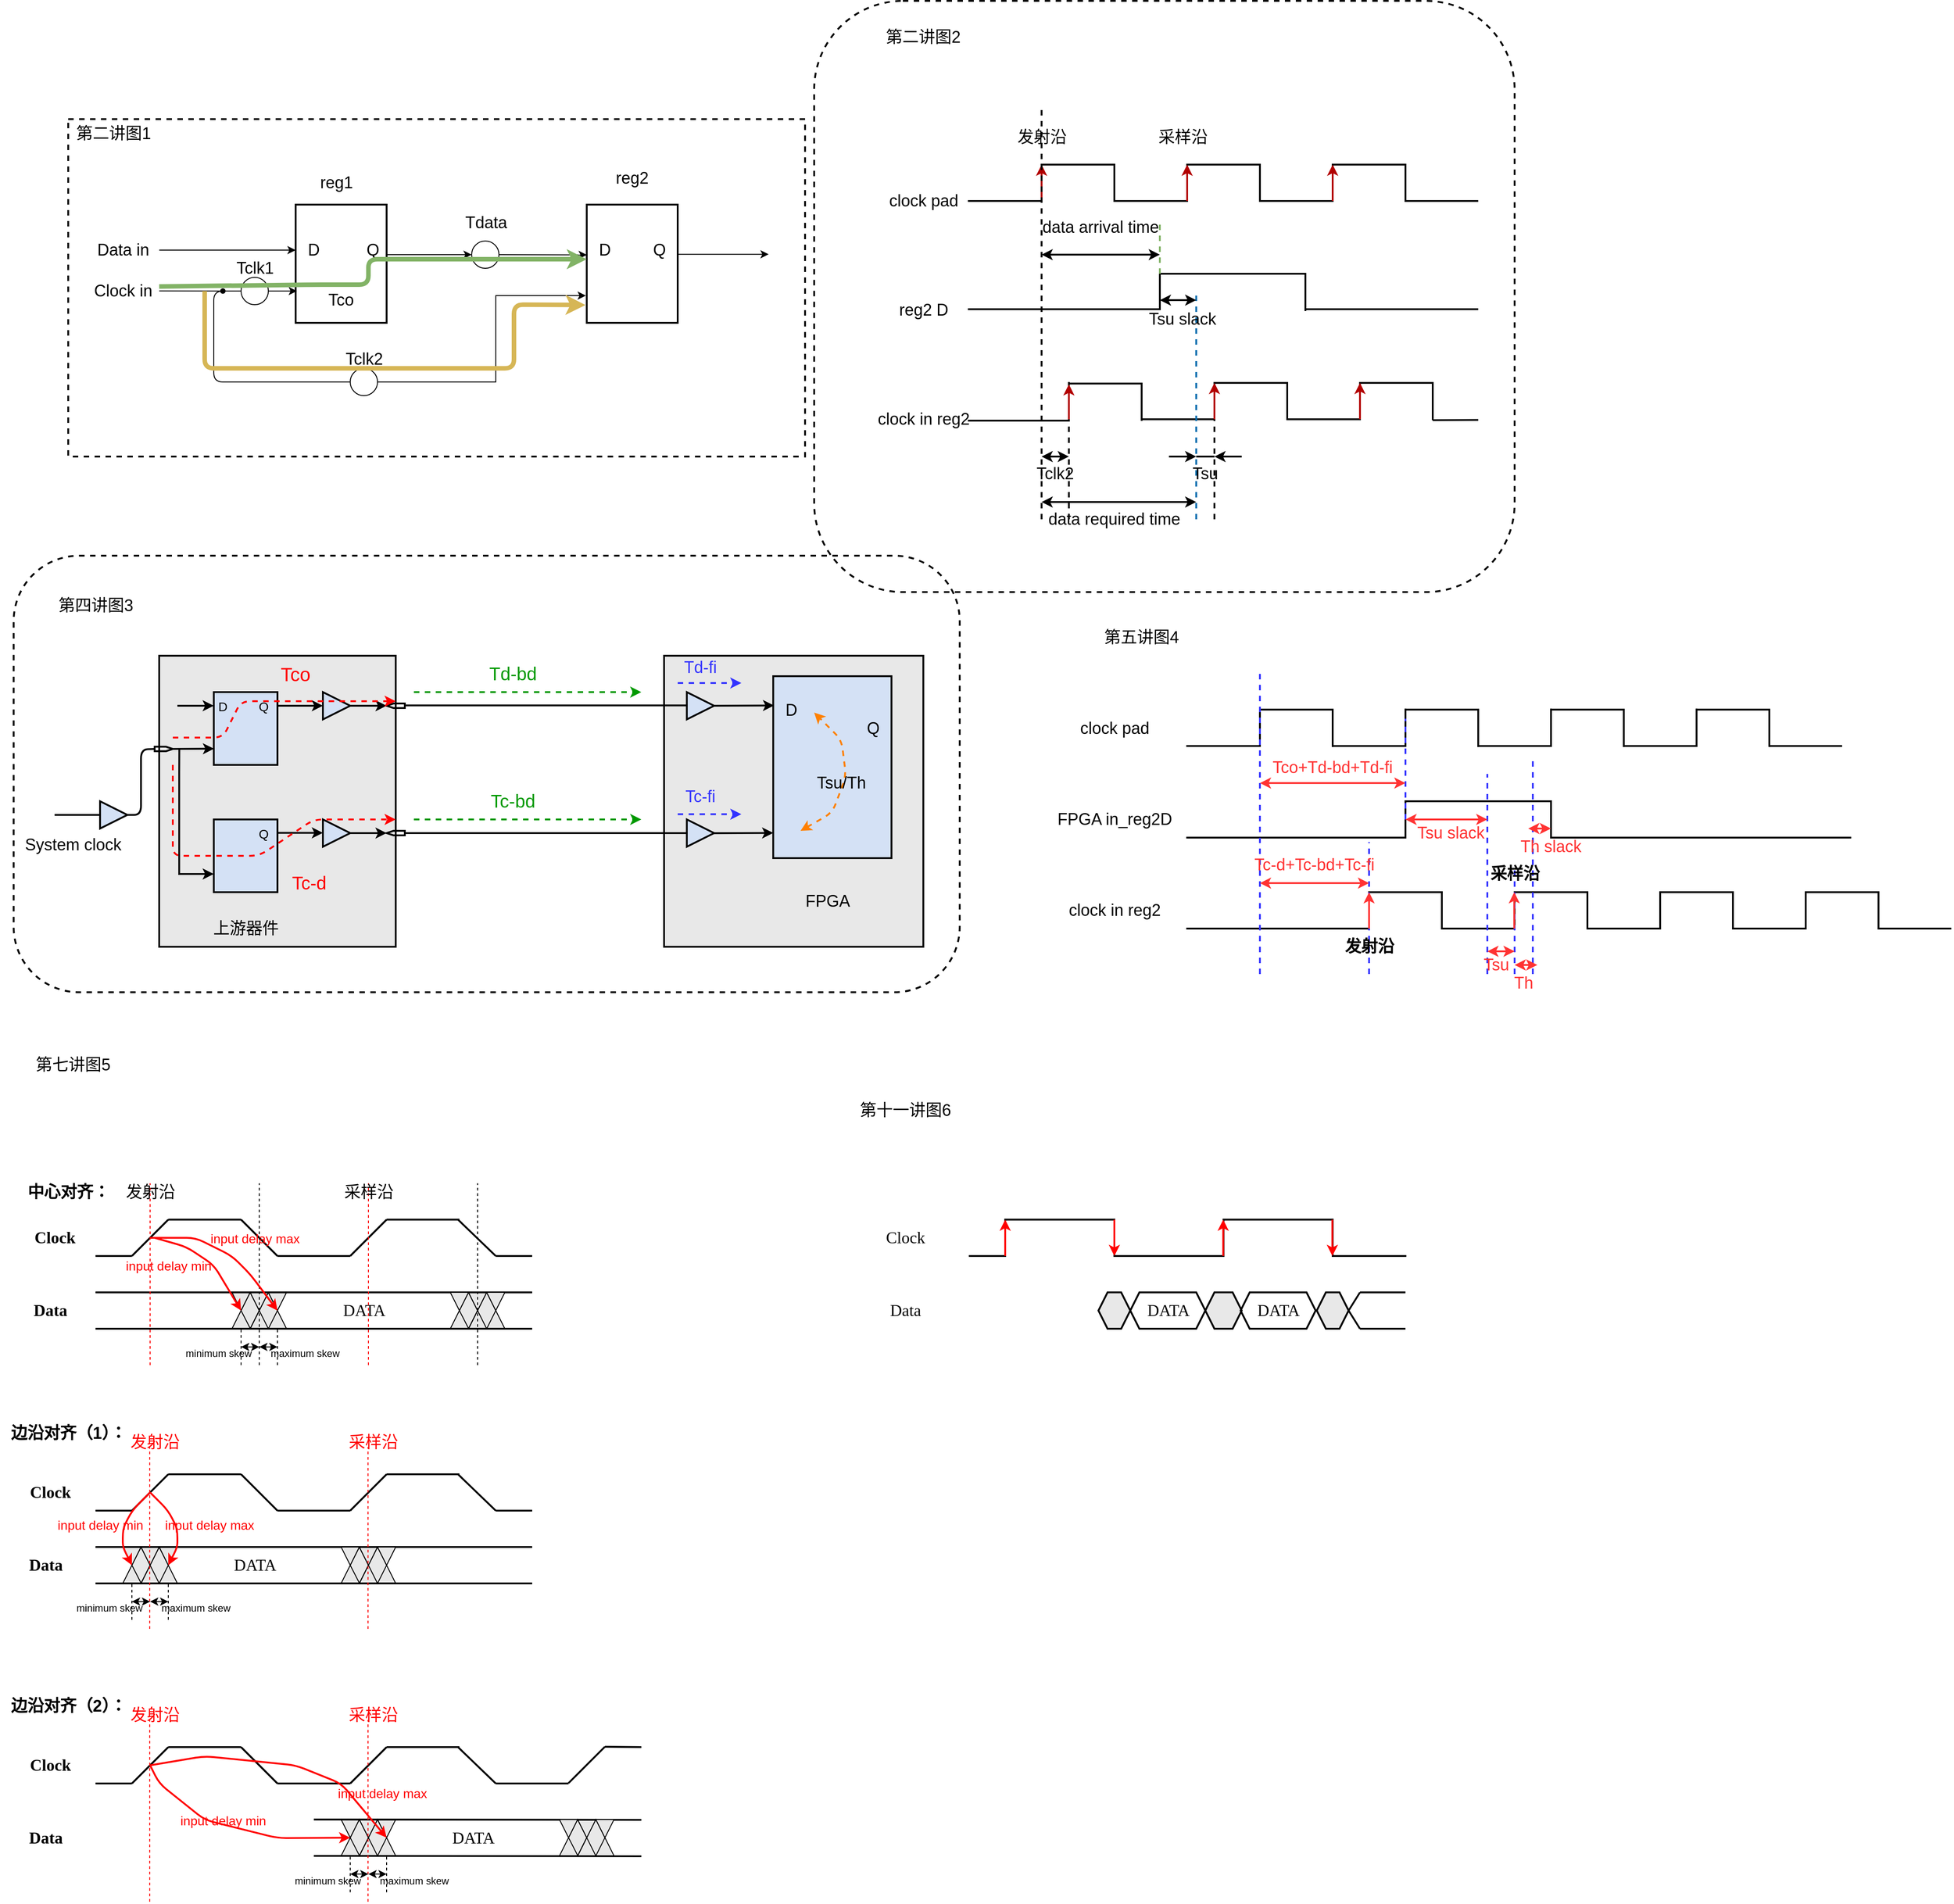 <mxfile version="14.9.8" type="github">
  <diagram id="lkhqYN3q01pNEpYUq4vx" name="Page-1">
    <mxGraphModel dx="1768" dy="1906" grid="1" gridSize="10" guides="1" tooltips="1" connect="1" arrows="1" fold="1" page="0" pageScale="1" pageWidth="827" pageHeight="1169" math="0" shadow="0">
      <root>
        <mxCell id="0" />
        <mxCell id="1" parent="0" />
        <mxCell id="USP_9mEqmEUjSbpP8-R_-299" value="" style="triangle;whiteSpace=wrap;html=1;fontSize=18;strokeWidth=1;direction=north;fillColor=#E8E8E8;" vertex="1" parent="1">
          <mxGeometry x="-370" y="-160" width="40" height="40" as="geometry" />
        </mxCell>
        <mxCell id="USP_9mEqmEUjSbpP8-R_-300" value="" style="triangle;whiteSpace=wrap;html=1;fontSize=18;strokeWidth=1;direction=north;fillColor=#E8E8E8;" vertex="1" parent="1">
          <mxGeometry x="-350" y="-160" width="40" height="40" as="geometry" />
        </mxCell>
        <mxCell id="USP_9mEqmEUjSbpP8-R_-301" value="" style="triangle;whiteSpace=wrap;html=1;fontSize=18;strokeWidth=1;fillColor=#E8E8E8;direction=south;" vertex="1" parent="1">
          <mxGeometry x="-350" y="-160" width="20" height="20" as="geometry" />
        </mxCell>
        <mxCell id="USP_9mEqmEUjSbpP8-R_-277" value="" style="triangle;whiteSpace=wrap;html=1;fontSize=18;strokeWidth=1;direction=north;fillColor=#E8E8E8;" vertex="1" parent="1">
          <mxGeometry x="-610" y="-160" width="40" height="40" as="geometry" />
        </mxCell>
        <mxCell id="USP_9mEqmEUjSbpP8-R_-280" value="" style="triangle;whiteSpace=wrap;html=1;fontSize=18;strokeWidth=1;direction=north;fillColor=#E8E8E8;" vertex="1" parent="1">
          <mxGeometry x="-590" y="-160" width="40" height="40" as="geometry" />
        </mxCell>
        <mxCell id="USP_9mEqmEUjSbpP8-R_-288" value="" style="triangle;whiteSpace=wrap;html=1;fontSize=18;strokeWidth=1;fillColor=#E8E8E8;direction=south;" vertex="1" parent="1">
          <mxGeometry x="-590" y="-160" width="20" height="20" as="geometry" />
        </mxCell>
        <mxCell id="USP_9mEqmEUjSbpP8-R_-287" value="" style="triangle;whiteSpace=wrap;html=1;fontSize=18;strokeWidth=1;fillColor=#E8E8E8;direction=south;" vertex="1" parent="1">
          <mxGeometry x="-570" y="-160" width="20" height="20" as="geometry" />
        </mxCell>
        <mxCell id="USP_9mEqmEUjSbpP8-R_-286" value="" style="triangle;whiteSpace=wrap;html=1;fontSize=18;strokeWidth=1;fillColor=#E8E8E8;direction=south;" vertex="1" parent="1">
          <mxGeometry x="-610" y="-160" width="20" height="20" as="geometry" />
        </mxCell>
        <mxCell id="USP_9mEqmEUjSbpP8-R_-49" value="" style="rounded=0;whiteSpace=wrap;html=1;fontSize=18;strokeWidth=2;fillColor=none;dashed=1;" vertex="1" parent="1">
          <mxGeometry x="-790" y="-1450" width="810" height="371" as="geometry" />
        </mxCell>
        <mxCell id="USP_9mEqmEUjSbpP8-R_-186" value="" style="rounded=1;whiteSpace=wrap;html=1;fontSize=18;strokeWidth=2;fillColor=none;dashed=1;" vertex="1" parent="1">
          <mxGeometry x="-850" y="-970" width="1040" height="480" as="geometry" />
        </mxCell>
        <mxCell id="USP_9mEqmEUjSbpP8-R_-113" value="" style="rounded=1;whiteSpace=wrap;html=1;fontSize=18;strokeWidth=2;dashed=1;fillColor=none;" vertex="1" parent="1">
          <mxGeometry x="30" y="-1580" width="770" height="650" as="geometry" />
        </mxCell>
        <mxCell id="USP_9mEqmEUjSbpP8-R_-173" value="" style="rounded=0;whiteSpace=wrap;html=1;fontSize=18;strokeWidth=2;fillColor=#E8E8E8;" vertex="1" parent="1">
          <mxGeometry x="-135" y="-860" width="285" height="320" as="geometry" />
        </mxCell>
        <mxCell id="USP_9mEqmEUjSbpP8-R_-158" value="" style="rounded=0;whiteSpace=wrap;html=1;fontSize=18;strokeWidth=2;fillColor=#E8E8E8;" vertex="1" parent="1">
          <mxGeometry x="-690" y="-860" width="260" height="320" as="geometry" />
        </mxCell>
        <mxCell id="USP_9mEqmEUjSbpP8-R_-1" value="" style="rounded=0;whiteSpace=wrap;html=1;strokeWidth=2;" vertex="1" parent="1">
          <mxGeometry x="-540" y="-1356" width="100" height="130" as="geometry" />
        </mxCell>
        <mxCell id="USP_9mEqmEUjSbpP8-R_-2" value="" style="rounded=0;whiteSpace=wrap;html=1;strokeWidth=2;" vertex="1" parent="1">
          <mxGeometry x="-220" y="-1356" width="100" height="130" as="geometry" />
        </mxCell>
        <mxCell id="USP_9mEqmEUjSbpP8-R_-3" value="" style="ellipse;whiteSpace=wrap;html=1;aspect=fixed;" vertex="1" parent="1">
          <mxGeometry x="-346.5" y="-1316" width="30" height="30" as="geometry" />
        </mxCell>
        <mxCell id="USP_9mEqmEUjSbpP8-R_-4" value="" style="endArrow=classic;html=1;" edge="1" parent="1">
          <mxGeometry width="50" height="50" relative="1" as="geometry">
            <mxPoint x="-690" y="-1306" as="sourcePoint" />
            <mxPoint x="-540" y="-1306" as="targetPoint" />
          </mxGeometry>
        </mxCell>
        <mxCell id="USP_9mEqmEUjSbpP8-R_-5" value="" style="endArrow=classic;html=1;entryX=0;entryY=0.5;entryDx=0;entryDy=0;" edge="1" parent="1" target="USP_9mEqmEUjSbpP8-R_-3">
          <mxGeometry width="50" height="50" relative="1" as="geometry">
            <mxPoint x="-439" y="-1301" as="sourcePoint" />
            <mxPoint x="-390" y="-1346" as="targetPoint" />
          </mxGeometry>
        </mxCell>
        <mxCell id="USP_9mEqmEUjSbpP8-R_-6" value="" style="endArrow=classic;html=1;entryX=0.001;entryY=0.425;entryDx=0;entryDy=0;entryPerimeter=0;exitX=1;exitY=0.5;exitDx=0;exitDy=0;" edge="1" parent="1" source="USP_9mEqmEUjSbpP8-R_-3" target="USP_9mEqmEUjSbpP8-R_-2">
          <mxGeometry width="50" height="50" relative="1" as="geometry">
            <mxPoint x="-316" y="-1296" as="sourcePoint" />
            <mxPoint x="-266" y="-1346" as="targetPoint" />
          </mxGeometry>
        </mxCell>
        <mxCell id="USP_9mEqmEUjSbpP8-R_-7" value="" style="endArrow=classic;html=1;" edge="1" parent="1">
          <mxGeometry width="50" height="50" relative="1" as="geometry">
            <mxPoint x="-120" y="-1301.42" as="sourcePoint" />
            <mxPoint x="-20" y="-1301.42" as="targetPoint" />
          </mxGeometry>
        </mxCell>
        <mxCell id="USP_9mEqmEUjSbpP8-R_-9" value="" style="ellipse;whiteSpace=wrap;html=1;aspect=fixed;" vertex="1" parent="1">
          <mxGeometry x="-600" y="-1276" width="30" height="30" as="geometry" />
        </mxCell>
        <mxCell id="USP_9mEqmEUjSbpP8-R_-12" value="" style="endArrow=classic;html=1;exitX=1;exitY=0.5;exitDx=0;exitDy=0;entryX=0.014;entryY=0.731;entryDx=0;entryDy=0;entryPerimeter=0;" edge="1" parent="1" source="USP_9mEqmEUjSbpP8-R_-9" target="USP_9mEqmEUjSbpP8-R_-1">
          <mxGeometry width="50" height="50" relative="1" as="geometry">
            <mxPoint x="-590" y="-1216" as="sourcePoint" />
            <mxPoint x="-539" y="-1262" as="targetPoint" />
          </mxGeometry>
        </mxCell>
        <mxCell id="USP_9mEqmEUjSbpP8-R_-34" value="" style="edgeStyle=none;rounded=0;orthogonalLoop=1;jettySize=auto;html=1;" edge="1" parent="1" source="USP_9mEqmEUjSbpP8-R_-19">
          <mxGeometry relative="1" as="geometry">
            <mxPoint x="-221" y="-1256" as="targetPoint" />
            <Array as="points">
              <mxPoint x="-320" y="-1161" />
              <mxPoint x="-320" y="-1256" />
              <mxPoint x="-290" y="-1256" />
            </Array>
          </mxGeometry>
        </mxCell>
        <mxCell id="USP_9mEqmEUjSbpP8-R_-19" value="" style="ellipse;whiteSpace=wrap;html=1;aspect=fixed;" vertex="1" parent="1">
          <mxGeometry x="-480" y="-1176" width="30" height="30" as="geometry" />
        </mxCell>
        <mxCell id="USP_9mEqmEUjSbpP8-R_-27" value="" style="endArrow=none;html=1;entryX=0;entryY=0.5;entryDx=0;entryDy=0;exitX=0;exitY=0.5;exitDx=0;exitDy=0;" edge="1" parent="1" source="USP_9mEqmEUjSbpP8-R_-19" target="USP_9mEqmEUjSbpP8-R_-9">
          <mxGeometry width="50" height="50" relative="1" as="geometry">
            <mxPoint x="-630" y="-1156" as="sourcePoint" />
            <mxPoint x="-610" y="-1256" as="targetPoint" />
            <Array as="points">
              <mxPoint x="-630" y="-1161" />
              <mxPoint x="-630" y="-1261" />
            </Array>
          </mxGeometry>
        </mxCell>
        <mxCell id="USP_9mEqmEUjSbpP8-R_-32" value="" style="endArrow=none;html=1;" edge="1" parent="1">
          <mxGeometry width="50" height="50" relative="1" as="geometry">
            <mxPoint x="-690" y="-1261.17" as="sourcePoint" />
            <mxPoint x="-620" y="-1261" as="targetPoint" />
          </mxGeometry>
        </mxCell>
        <mxCell id="USP_9mEqmEUjSbpP8-R_-33" value="" style="shape=waypoint;size=6;pointerEvents=1;points=[];fillColor=#ffffff;resizable=0;rotatable=0;perimeter=centerPerimeter;snapToPoint=1;" vertex="1" parent="1">
          <mxGeometry x="-640" y="-1281" width="40" height="40" as="geometry" />
        </mxCell>
        <mxCell id="USP_9mEqmEUjSbpP8-R_-35" value="&lt;font style=&quot;font-size: 18px&quot;&gt;Data in&lt;/font&gt;" style="text;html=1;align=center;verticalAlign=middle;resizable=0;points=[];autosize=1;strokeColor=none;" vertex="1" parent="1">
          <mxGeometry x="-765" y="-1316" width="70" height="20" as="geometry" />
        </mxCell>
        <mxCell id="USP_9mEqmEUjSbpP8-R_-36" value="Clock in" style="text;html=1;align=center;verticalAlign=middle;resizable=0;points=[];autosize=1;strokeColor=none;fontSize=18;" vertex="1" parent="1">
          <mxGeometry x="-770" y="-1276" width="80" height="30" as="geometry" />
        </mxCell>
        <mxCell id="USP_9mEqmEUjSbpP8-R_-37" value="Tclk1" style="text;html=1;align=center;verticalAlign=middle;resizable=0;points=[];autosize=1;strokeColor=none;fontSize=18;" vertex="1" parent="1">
          <mxGeometry x="-615" y="-1301" width="60" height="30" as="geometry" />
        </mxCell>
        <mxCell id="USP_9mEqmEUjSbpP8-R_-38" value="Tclk2" style="text;html=1;align=center;verticalAlign=middle;resizable=0;points=[];autosize=1;strokeColor=none;fontSize=18;" vertex="1" parent="1">
          <mxGeometry x="-495" y="-1201" width="60" height="30" as="geometry" />
        </mxCell>
        <mxCell id="USP_9mEqmEUjSbpP8-R_-39" value="Tdata" style="text;html=1;align=center;verticalAlign=middle;resizable=0;points=[];autosize=1;strokeColor=none;fontSize=18;" vertex="1" parent="1">
          <mxGeometry x="-361.5" y="-1351" width="60" height="30" as="geometry" />
        </mxCell>
        <mxCell id="USP_9mEqmEUjSbpP8-R_-40" value="D" style="text;html=1;strokeColor=none;fillColor=none;align=center;verticalAlign=middle;whiteSpace=wrap;rounded=0;fontSize=18;" vertex="1" parent="1">
          <mxGeometry x="-540" y="-1316" width="40" height="20" as="geometry" />
        </mxCell>
        <mxCell id="USP_9mEqmEUjSbpP8-R_-41" value="Q" style="text;html=1;strokeColor=none;fillColor=none;align=center;verticalAlign=middle;whiteSpace=wrap;rounded=0;fontSize=18;" vertex="1" parent="1">
          <mxGeometry x="-475" y="-1316" width="40" height="20" as="geometry" />
        </mxCell>
        <mxCell id="USP_9mEqmEUjSbpP8-R_-43" value="D" style="text;html=1;strokeColor=none;fillColor=none;align=center;verticalAlign=middle;whiteSpace=wrap;rounded=0;fontSize=18;" vertex="1" parent="1">
          <mxGeometry x="-220" y="-1316" width="40" height="20" as="geometry" />
        </mxCell>
        <mxCell id="USP_9mEqmEUjSbpP8-R_-44" value="Q" style="text;html=1;strokeColor=none;fillColor=none;align=center;verticalAlign=middle;whiteSpace=wrap;rounded=0;fontSize=18;" vertex="1" parent="1">
          <mxGeometry x="-160" y="-1316" width="40" height="20" as="geometry" />
        </mxCell>
        <mxCell id="USP_9mEqmEUjSbpP8-R_-45" value="Tco" style="text;html=1;strokeColor=none;fillColor=none;align=center;verticalAlign=middle;whiteSpace=wrap;rounded=0;fontSize=18;" vertex="1" parent="1">
          <mxGeometry x="-510" y="-1261" width="40" height="20" as="geometry" />
        </mxCell>
        <mxCell id="USP_9mEqmEUjSbpP8-R_-46" value="" style="endArrow=classic;html=1;fontSize=18;strokeWidth=5;fillColor=#d5e8d4;strokeColor=#82b366;entryX=0;entryY=1;entryDx=0;entryDy=0;" edge="1" parent="1" target="USP_9mEqmEUjSbpP8-R_-43">
          <mxGeometry width="50" height="50" relative="1" as="geometry">
            <mxPoint x="-690" y="-1266" as="sourcePoint" />
            <mxPoint x="-460" y="-1296" as="targetPoint" />
            <Array as="points">
              <mxPoint x="-520" y="-1268" />
              <mxPoint x="-460" y="-1268" />
              <mxPoint x="-460" y="-1296" />
            </Array>
          </mxGeometry>
        </mxCell>
        <mxCell id="USP_9mEqmEUjSbpP8-R_-48" value="" style="endArrow=classic;html=1;fontSize=18;strokeWidth=5;entryX=-0.014;entryY=0.849;entryDx=0;entryDy=0;entryPerimeter=0;fillColor=#fff2cc;strokeColor=#d6b656;" edge="1" parent="1" target="USP_9mEqmEUjSbpP8-R_-2">
          <mxGeometry width="50" height="50" relative="1" as="geometry">
            <mxPoint x="-640" y="-1261" as="sourcePoint" />
            <mxPoint x="-300" y="-1276" as="targetPoint" />
            <Array as="points">
              <mxPoint x="-640" y="-1176" />
              <mxPoint x="-300" y="-1176" />
              <mxPoint x="-300" y="-1246" />
            </Array>
          </mxGeometry>
        </mxCell>
        <mxCell id="USP_9mEqmEUjSbpP8-R_-50" value="第二讲图1" style="text;html=1;strokeColor=none;fillColor=none;align=center;verticalAlign=middle;whiteSpace=wrap;rounded=0;dashed=1;fontSize=18;" vertex="1" parent="1">
          <mxGeometry x="-785" y="-1444" width="90" height="20" as="geometry" />
        </mxCell>
        <mxCell id="USP_9mEqmEUjSbpP8-R_-53" value="第二讲图2" style="text;html=1;strokeColor=none;fillColor=none;align=center;verticalAlign=middle;whiteSpace=wrap;rounded=0;dashed=1;fontSize=18;" vertex="1" parent="1">
          <mxGeometry x="105" y="-1550" width="90" height="20" as="geometry" />
        </mxCell>
        <mxCell id="USP_9mEqmEUjSbpP8-R_-54" value="" style="shape=partialRectangle;whiteSpace=wrap;html=1;top=0;left=0;fillColor=none;fontSize=18;strokeWidth=2;" vertex="1" parent="1">
          <mxGeometry x="200" y="-1400" width="80" height="40" as="geometry" />
        </mxCell>
        <mxCell id="USP_9mEqmEUjSbpP8-R_-56" value="" style="shape=partialRectangle;whiteSpace=wrap;html=1;bottom=0;right=0;fillColor=none;fontSize=18;strokeWidth=2;flipH=1;" vertex="1" parent="1">
          <mxGeometry x="280" y="-1400" width="80" height="40" as="geometry" />
        </mxCell>
        <mxCell id="USP_9mEqmEUjSbpP8-R_-57" value="" style="shape=partialRectangle;whiteSpace=wrap;html=1;top=0;left=0;fillColor=none;fontSize=18;strokeWidth=2;" vertex="1" parent="1">
          <mxGeometry x="360" y="-1400" width="80" height="40" as="geometry" />
        </mxCell>
        <mxCell id="USP_9mEqmEUjSbpP8-R_-58" value="" style="shape=partialRectangle;whiteSpace=wrap;html=1;top=0;left=0;fillColor=none;fontSize=18;strokeWidth=2;flipV=1;" vertex="1" parent="1">
          <mxGeometry x="440" y="-1400" width="80" height="40" as="geometry" />
        </mxCell>
        <mxCell id="USP_9mEqmEUjSbpP8-R_-59" value="" style="shape=partialRectangle;whiteSpace=wrap;html=1;top=0;left=0;fillColor=none;fontSize=18;strokeWidth=2;" vertex="1" parent="1">
          <mxGeometry x="520" y="-1400" width="80" height="40" as="geometry" />
        </mxCell>
        <mxCell id="USP_9mEqmEUjSbpP8-R_-66" value="" style="shape=partialRectangle;whiteSpace=wrap;html=1;top=0;left=0;fillColor=none;fontSize=18;strokeWidth=2;flipV=1;" vertex="1" parent="1">
          <mxGeometry x="600" y="-1400" width="80" height="40" as="geometry" />
        </mxCell>
        <mxCell id="USP_9mEqmEUjSbpP8-R_-67" value="" style="endArrow=none;html=1;fontSize=18;strokeWidth=2;" edge="1" parent="1">
          <mxGeometry width="50" height="50" relative="1" as="geometry">
            <mxPoint x="680" y="-1360" as="sourcePoint" />
            <mxPoint x="760" y="-1360" as="targetPoint" />
          </mxGeometry>
        </mxCell>
        <mxCell id="USP_9mEqmEUjSbpP8-R_-69" value="" style="shape=partialRectangle;whiteSpace=wrap;html=1;top=0;left=0;fillColor=none;fontSize=18;strokeWidth=2;" vertex="1" parent="1">
          <mxGeometry x="200" y="-1160" width="110" height="41.5" as="geometry" />
        </mxCell>
        <mxCell id="USP_9mEqmEUjSbpP8-R_-70" value="" style="shape=partialRectangle;whiteSpace=wrap;html=1;bottom=0;right=0;fillColor=none;fontSize=18;strokeWidth=2;flipH=1;" vertex="1" parent="1">
          <mxGeometry x="310" y="-1159.25" width="80" height="40" as="geometry" />
        </mxCell>
        <mxCell id="USP_9mEqmEUjSbpP8-R_-71" value="" style="shape=partialRectangle;whiteSpace=wrap;html=1;top=0;left=0;fillColor=none;fontSize=18;strokeWidth=2;" vertex="1" parent="1">
          <mxGeometry x="390" y="-1160" width="80" height="40" as="geometry" />
        </mxCell>
        <mxCell id="USP_9mEqmEUjSbpP8-R_-72" value="" style="shape=partialRectangle;whiteSpace=wrap;html=1;top=0;left=0;fillColor=none;fontSize=18;strokeWidth=2;flipV=1;" vertex="1" parent="1">
          <mxGeometry x="470" y="-1160" width="80" height="40" as="geometry" />
        </mxCell>
        <mxCell id="USP_9mEqmEUjSbpP8-R_-73" value="" style="shape=partialRectangle;whiteSpace=wrap;html=1;top=0;left=0;fillColor=none;fontSize=18;strokeWidth=2;" vertex="1" parent="1">
          <mxGeometry x="550" y="-1160" width="80" height="40" as="geometry" />
        </mxCell>
        <mxCell id="USP_9mEqmEUjSbpP8-R_-74" value="" style="shape=partialRectangle;whiteSpace=wrap;html=1;top=0;left=0;fillColor=none;fontSize=18;strokeWidth=2;flipV=1;" vertex="1" parent="1">
          <mxGeometry x="630" y="-1160" width="80" height="40" as="geometry" />
        </mxCell>
        <mxCell id="USP_9mEqmEUjSbpP8-R_-75" value="" style="endArrow=none;html=1;fontSize=18;strokeWidth=2;" edge="1" parent="1">
          <mxGeometry width="50" height="50" relative="1" as="geometry">
            <mxPoint x="710" y="-1119" as="sourcePoint" />
            <mxPoint x="760" y="-1119.25" as="targetPoint" />
          </mxGeometry>
        </mxCell>
        <mxCell id="USP_9mEqmEUjSbpP8-R_-76" value="" style="shape=partialRectangle;whiteSpace=wrap;html=1;top=0;left=0;fillColor=none;fontSize=18;strokeWidth=2;" vertex="1" parent="1">
          <mxGeometry x="200" y="-1280" width="210" height="39" as="geometry" />
        </mxCell>
        <mxCell id="USP_9mEqmEUjSbpP8-R_-77" value="" style="shape=partialRectangle;whiteSpace=wrap;html=1;top=0;left=0;fillColor=none;fontSize=18;strokeWidth=2;flipV=1;" vertex="1" parent="1">
          <mxGeometry x="410" y="-1280" width="160" height="40" as="geometry" />
        </mxCell>
        <mxCell id="USP_9mEqmEUjSbpP8-R_-79" value="" style="endArrow=none;html=1;fontSize=18;strokeWidth=2;" edge="1" parent="1">
          <mxGeometry width="50" height="50" relative="1" as="geometry">
            <mxPoint x="570" y="-1241" as="sourcePoint" />
            <mxPoint x="760" y="-1241" as="targetPoint" />
          </mxGeometry>
        </mxCell>
        <mxCell id="USP_9mEqmEUjSbpP8-R_-80" value="clock pad" style="text;html=1;align=center;verticalAlign=middle;resizable=0;points=[];autosize=1;strokeColor=none;fontSize=18;" vertex="1" parent="1">
          <mxGeometry x="105" y="-1375" width="90" height="30" as="geometry" />
        </mxCell>
        <mxCell id="USP_9mEqmEUjSbpP8-R_-81" value="reg2 D" style="text;html=1;align=center;verticalAlign=middle;resizable=0;points=[];autosize=1;strokeColor=none;fontSize=18;" vertex="1" parent="1">
          <mxGeometry x="115" y="-1255" width="70" height="30" as="geometry" />
        </mxCell>
        <mxCell id="USP_9mEqmEUjSbpP8-R_-82" value="reg1" style="text;html=1;strokeColor=none;fillColor=none;align=center;verticalAlign=middle;whiteSpace=wrap;rounded=0;fontSize=18;" vertex="1" parent="1">
          <mxGeometry x="-515" y="-1390" width="40" height="20" as="geometry" />
        </mxCell>
        <mxCell id="USP_9mEqmEUjSbpP8-R_-83" value="reg2" style="text;html=1;strokeColor=none;fillColor=none;align=center;verticalAlign=middle;whiteSpace=wrap;rounded=0;fontSize=18;" vertex="1" parent="1">
          <mxGeometry x="-190" y="-1395" width="40" height="20" as="geometry" />
        </mxCell>
        <mxCell id="USP_9mEqmEUjSbpP8-R_-84" value="clock in reg2" style="text;html=1;align=center;verticalAlign=middle;resizable=0;points=[];autosize=1;strokeColor=none;fontSize=18;" vertex="1" parent="1">
          <mxGeometry x="90" y="-1135" width="120" height="30" as="geometry" />
        </mxCell>
        <mxCell id="USP_9mEqmEUjSbpP8-R_-85" value="" style="endArrow=classic;html=1;fontSize=18;strokeWidth=2;entryX=0;entryY=0;entryDx=0;entryDy=0;fillColor=#e51400;strokeColor=#B20000;" edge="1" parent="1" target="USP_9mEqmEUjSbpP8-R_-56">
          <mxGeometry width="50" height="50" relative="1" as="geometry">
            <mxPoint x="280" y="-1360" as="sourcePoint" />
            <mxPoint x="330" y="-1410" as="targetPoint" />
          </mxGeometry>
        </mxCell>
        <mxCell id="USP_9mEqmEUjSbpP8-R_-86" value="" style="endArrow=classic;html=1;fontSize=18;strokeWidth=2;entryX=0;entryY=0;entryDx=0;entryDy=0;fillColor=#e51400;strokeColor=#B20000;" edge="1" parent="1">
          <mxGeometry width="50" height="50" relative="1" as="geometry">
            <mxPoint x="440" y="-1360" as="sourcePoint" />
            <mxPoint x="440" y="-1400" as="targetPoint" />
            <Array as="points">
              <mxPoint x="440" y="-1360" />
            </Array>
          </mxGeometry>
        </mxCell>
        <mxCell id="USP_9mEqmEUjSbpP8-R_-87" value="" style="endArrow=classic;html=1;fontSize=18;strokeWidth=2;entryX=0;entryY=0;entryDx=0;entryDy=0;fillColor=#e51400;strokeColor=#B20000;" edge="1" parent="1">
          <mxGeometry width="50" height="50" relative="1" as="geometry">
            <mxPoint x="600" y="-1360" as="sourcePoint" />
            <mxPoint x="600" y="-1400" as="targetPoint" />
          </mxGeometry>
        </mxCell>
        <mxCell id="USP_9mEqmEUjSbpP8-R_-88" value="" style="endArrow=classic;html=1;fontSize=18;strokeWidth=2;entryX=0;entryY=0;entryDx=0;entryDy=0;fillColor=#e51400;strokeColor=#B20000;" edge="1" parent="1">
          <mxGeometry width="50" height="50" relative="1" as="geometry">
            <mxPoint x="310" y="-1118.5" as="sourcePoint" />
            <mxPoint x="310" y="-1158.5" as="targetPoint" />
          </mxGeometry>
        </mxCell>
        <mxCell id="USP_9mEqmEUjSbpP8-R_-89" value="" style="endArrow=classic;html=1;fontSize=18;strokeWidth=2;entryX=0;entryY=0;entryDx=0;entryDy=0;fillColor=#e51400;strokeColor=#B20000;" edge="1" parent="1">
          <mxGeometry width="50" height="50" relative="1" as="geometry">
            <mxPoint x="470" y="-1120" as="sourcePoint" />
            <mxPoint x="470" y="-1160" as="targetPoint" />
          </mxGeometry>
        </mxCell>
        <mxCell id="USP_9mEqmEUjSbpP8-R_-90" value="" style="endArrow=classic;html=1;fontSize=18;strokeWidth=2;entryX=0;entryY=0;entryDx=0;entryDy=0;fillColor=#e51400;strokeColor=#B20000;" edge="1" parent="1">
          <mxGeometry width="50" height="50" relative="1" as="geometry">
            <mxPoint x="630" y="-1120" as="sourcePoint" />
            <mxPoint x="630" y="-1160" as="targetPoint" />
          </mxGeometry>
        </mxCell>
        <mxCell id="USP_9mEqmEUjSbpP8-R_-91" value="发射沿" style="text;html=1;align=center;verticalAlign=middle;resizable=0;points=[];autosize=1;strokeColor=none;fontSize=18;" vertex="1" parent="1">
          <mxGeometry x="245" y="-1445" width="70" height="30" as="geometry" />
        </mxCell>
        <mxCell id="USP_9mEqmEUjSbpP8-R_-92" value="采样沿" style="text;html=1;align=center;verticalAlign=middle;resizable=0;points=[];autosize=1;strokeColor=none;fontSize=18;" vertex="1" parent="1">
          <mxGeometry x="400" y="-1445" width="70" height="30" as="geometry" />
        </mxCell>
        <mxCell id="USP_9mEqmEUjSbpP8-R_-93" value="" style="endArrow=none;dashed=1;html=1;fontSize=18;strokeWidth=2;" edge="1" parent="1">
          <mxGeometry width="50" height="50" relative="1" as="geometry">
            <mxPoint x="280" y="-1010" as="sourcePoint" />
            <mxPoint x="280" y="-1460" as="targetPoint" />
          </mxGeometry>
        </mxCell>
        <mxCell id="USP_9mEqmEUjSbpP8-R_-94" value="" style="endArrow=none;dashed=1;html=1;fontSize=18;strokeWidth=2;" edge="1" parent="1">
          <mxGeometry width="50" height="50" relative="1" as="geometry">
            <mxPoint x="470" y="-1010" as="sourcePoint" />
            <mxPoint x="470" y="-1119.25" as="targetPoint" />
          </mxGeometry>
        </mxCell>
        <mxCell id="USP_9mEqmEUjSbpP8-R_-95" value="" style="endArrow=none;dashed=1;html=1;fontSize=18;strokeWidth=2;fillColor=#1ba1e2;strokeColor=#006EAF;" edge="1" parent="1">
          <mxGeometry width="50" height="50" relative="1" as="geometry">
            <mxPoint x="450" y="-1010" as="sourcePoint" />
            <mxPoint x="450" y="-1260" as="targetPoint" />
          </mxGeometry>
        </mxCell>
        <mxCell id="USP_9mEqmEUjSbpP8-R_-96" value="" style="endArrow=none;dashed=1;html=1;fontSize=18;strokeWidth=2;fillColor=#d5e8d4;strokeColor=#82b366;" edge="1" parent="1">
          <mxGeometry width="50" height="50" relative="1" as="geometry">
            <mxPoint x="410" y="-1280" as="sourcePoint" />
            <mxPoint x="410" y="-1340" as="targetPoint" />
          </mxGeometry>
        </mxCell>
        <mxCell id="USP_9mEqmEUjSbpP8-R_-97" value="" style="endArrow=classic;startArrow=classic;html=1;fontSize=18;strokeWidth=2;" edge="1" parent="1">
          <mxGeometry width="50" height="50" relative="1" as="geometry">
            <mxPoint x="280" y="-1301" as="sourcePoint" />
            <mxPoint x="410" y="-1301" as="targetPoint" />
          </mxGeometry>
        </mxCell>
        <mxCell id="USP_9mEqmEUjSbpP8-R_-98" value="" style="endArrow=classic;startArrow=classic;html=1;fontSize=18;strokeWidth=2;" edge="1" parent="1">
          <mxGeometry width="50" height="50" relative="1" as="geometry">
            <mxPoint x="410" y="-1251" as="sourcePoint" />
            <mxPoint x="450" y="-1251" as="targetPoint" />
          </mxGeometry>
        </mxCell>
        <mxCell id="USP_9mEqmEUjSbpP8-R_-99" value="" style="endArrow=none;dashed=1;html=1;fontSize=18;strokeWidth=2;" edge="1" parent="1">
          <mxGeometry width="50" height="50" relative="1" as="geometry">
            <mxPoint x="310" y="-1010" as="sourcePoint" />
            <mxPoint x="310" y="-1120" as="targetPoint" />
          </mxGeometry>
        </mxCell>
        <mxCell id="USP_9mEqmEUjSbpP8-R_-100" value="" style="endArrow=classic;startArrow=classic;html=1;fontSize=18;strokeWidth=2;" edge="1" parent="1">
          <mxGeometry width="50" height="50" relative="1" as="geometry">
            <mxPoint x="280" y="-1079" as="sourcePoint" />
            <mxPoint x="310" y="-1079" as="targetPoint" />
          </mxGeometry>
        </mxCell>
        <mxCell id="USP_9mEqmEUjSbpP8-R_-102" value="" style="endArrow=classic;html=1;fontSize=18;strokeWidth=2;" edge="1" parent="1">
          <mxGeometry width="50" height="50" relative="1" as="geometry">
            <mxPoint x="420" y="-1079" as="sourcePoint" />
            <mxPoint x="450" y="-1079" as="targetPoint" />
          </mxGeometry>
        </mxCell>
        <mxCell id="USP_9mEqmEUjSbpP8-R_-103" value="" style="endArrow=none;html=1;fontSize=18;strokeWidth=2;" edge="1" parent="1">
          <mxGeometry width="50" height="50" relative="1" as="geometry">
            <mxPoint x="450" y="-1079" as="sourcePoint" />
            <mxPoint x="470" y="-1079" as="targetPoint" />
          </mxGeometry>
        </mxCell>
        <mxCell id="USP_9mEqmEUjSbpP8-R_-104" value="" style="endArrow=classic;html=1;fontSize=18;strokeWidth=2;" edge="1" parent="1">
          <mxGeometry width="50" height="50" relative="1" as="geometry">
            <mxPoint x="500" y="-1079" as="sourcePoint" />
            <mxPoint x="470" y="-1079" as="targetPoint" />
          </mxGeometry>
        </mxCell>
        <mxCell id="USP_9mEqmEUjSbpP8-R_-105" value="data arrival time" style="text;html=1;strokeColor=none;fillColor=none;align=center;verticalAlign=middle;whiteSpace=wrap;rounded=0;fontSize=18;" vertex="1" parent="1">
          <mxGeometry x="270" y="-1341" width="150" height="20" as="geometry" />
        </mxCell>
        <mxCell id="USP_9mEqmEUjSbpP8-R_-106" value="Tsu slack" style="text;html=1;strokeColor=none;fillColor=none;align=center;verticalAlign=middle;whiteSpace=wrap;rounded=0;fontSize=18;" vertex="1" parent="1">
          <mxGeometry x="390" y="-1240" width="90" height="20" as="geometry" />
        </mxCell>
        <mxCell id="USP_9mEqmEUjSbpP8-R_-107" value="Tclk2" style="text;html=1;strokeColor=none;fillColor=none;align=center;verticalAlign=middle;whiteSpace=wrap;rounded=0;fontSize=18;" vertex="1" parent="1">
          <mxGeometry x="275" y="-1070" width="40" height="20" as="geometry" />
        </mxCell>
        <mxCell id="USP_9mEqmEUjSbpP8-R_-109" value="Tsu" style="text;html=1;strokeColor=none;fillColor=none;align=center;verticalAlign=middle;whiteSpace=wrap;rounded=0;fontSize=18;" vertex="1" parent="1">
          <mxGeometry x="440" y="-1070" width="40" height="20" as="geometry" />
        </mxCell>
        <mxCell id="USP_9mEqmEUjSbpP8-R_-111" value="" style="endArrow=classic;startArrow=classic;html=1;fontSize=18;strokeWidth=2;" edge="1" parent="1">
          <mxGeometry width="50" height="50" relative="1" as="geometry">
            <mxPoint x="280" y="-1029" as="sourcePoint" />
            <mxPoint x="450" y="-1029" as="targetPoint" />
          </mxGeometry>
        </mxCell>
        <mxCell id="USP_9mEqmEUjSbpP8-R_-112" value="data required time" style="text;html=1;strokeColor=none;fillColor=none;align=center;verticalAlign=middle;whiteSpace=wrap;rounded=0;fontSize=18;" vertex="1" parent="1">
          <mxGeometry x="280" y="-1020" width="160" height="20" as="geometry" />
        </mxCell>
        <mxCell id="USP_9mEqmEUjSbpP8-R_-114" value="第四讲图3" style="text;html=1;align=center;verticalAlign=middle;resizable=0;points=[];autosize=1;strokeColor=none;fontSize=18;" vertex="1" parent="1">
          <mxGeometry x="-810" y="-930" width="100" height="30" as="geometry" />
        </mxCell>
        <mxCell id="USP_9mEqmEUjSbpP8-R_-118" value="" style="rounded=0;whiteSpace=wrap;html=1;fontSize=18;strokeWidth=2;fillColor=#D4E1F5;" vertex="1" parent="1">
          <mxGeometry x="-630" y="-820" width="70" height="80" as="geometry" />
        </mxCell>
        <mxCell id="USP_9mEqmEUjSbpP8-R_-119" value="" style="rounded=0;whiteSpace=wrap;html=1;fontSize=18;strokeWidth=2;fillColor=#D4E1F5;" vertex="1" parent="1">
          <mxGeometry x="-630" y="-680" width="70" height="80" as="geometry" />
        </mxCell>
        <mxCell id="USP_9mEqmEUjSbpP8-R_-146" value="" style="edgeStyle=none;rounded=0;orthogonalLoop=1;jettySize=auto;html=1;fontSize=18;strokeWidth=2;" edge="1" parent="1" source="USP_9mEqmEUjSbpP8-R_-120" target="USP_9mEqmEUjSbpP8-R_-143">
          <mxGeometry relative="1" as="geometry" />
        </mxCell>
        <mxCell id="USP_9mEqmEUjSbpP8-R_-120" value="" style="triangle;whiteSpace=wrap;html=1;fontSize=18;strokeWidth=2;fillColor=#D4E1F5;" vertex="1" parent="1">
          <mxGeometry x="-510" y="-820" width="30" height="30" as="geometry" />
        </mxCell>
        <mxCell id="USP_9mEqmEUjSbpP8-R_-147" value="" style="edgeStyle=none;rounded=0;orthogonalLoop=1;jettySize=auto;html=1;fontSize=18;strokeWidth=2;" edge="1" parent="1" source="USP_9mEqmEUjSbpP8-R_-121" target="USP_9mEqmEUjSbpP8-R_-144">
          <mxGeometry relative="1" as="geometry" />
        </mxCell>
        <mxCell id="USP_9mEqmEUjSbpP8-R_-121" value="" style="triangle;whiteSpace=wrap;html=1;fontSize=18;strokeWidth=2;fillColor=#D4E1F5;" vertex="1" parent="1">
          <mxGeometry x="-510" y="-680" width="30" height="30" as="geometry" />
        </mxCell>
        <mxCell id="USP_9mEqmEUjSbpP8-R_-122" value="" style="rounded=0;whiteSpace=wrap;html=1;fontSize=18;strokeWidth=2;fillColor=#D4E1F5;" vertex="1" parent="1">
          <mxGeometry x="-15" y="-837.5" width="130" height="200" as="geometry" />
        </mxCell>
        <mxCell id="USP_9mEqmEUjSbpP8-R_-123" value="" style="endArrow=classic;html=1;fontSize=18;strokeWidth=2;" edge="1" parent="1">
          <mxGeometry width="50" height="50" relative="1" as="geometry">
            <mxPoint x="-670" y="-805" as="sourcePoint" />
            <mxPoint x="-630" y="-805" as="targetPoint" />
          </mxGeometry>
        </mxCell>
        <mxCell id="USP_9mEqmEUjSbpP8-R_-124" value="" style="endArrow=classic;html=1;fontSize=18;strokeWidth=2;entryX=0;entryY=0.5;entryDx=0;entryDy=0;" edge="1" parent="1" target="USP_9mEqmEUjSbpP8-R_-120">
          <mxGeometry width="50" height="50" relative="1" as="geometry">
            <mxPoint x="-560" y="-805" as="sourcePoint" />
            <mxPoint x="-510" y="-850" as="targetPoint" />
          </mxGeometry>
        </mxCell>
        <mxCell id="USP_9mEqmEUjSbpP8-R_-125" value="" style="endArrow=classic;html=1;fontSize=18;strokeWidth=2;entryX=0;entryY=0.5;entryDx=0;entryDy=0;" edge="1" parent="1">
          <mxGeometry width="50" height="50" relative="1" as="geometry">
            <mxPoint x="-560" y="-665.29" as="sourcePoint" />
            <mxPoint x="-510" y="-665.29" as="targetPoint" />
          </mxGeometry>
        </mxCell>
        <mxCell id="USP_9mEqmEUjSbpP8-R_-126" value="" style="triangle;whiteSpace=wrap;html=1;fontSize=18;strokeWidth=2;fillColor=#D4E1F5;" vertex="1" parent="1">
          <mxGeometry x="-755" y="-700" width="30" height="30" as="geometry" />
        </mxCell>
        <mxCell id="USP_9mEqmEUjSbpP8-R_-127" value="" style="endArrow=none;html=1;fontSize=18;strokeWidth=2;entryX=0;entryY=0.5;entryDx=0;entryDy=0;" edge="1" parent="1" target="USP_9mEqmEUjSbpP8-R_-126">
          <mxGeometry width="50" height="50" relative="1" as="geometry">
            <mxPoint x="-805" y="-685" as="sourcePoint" />
            <mxPoint x="-755" y="-690" as="targetPoint" />
          </mxGeometry>
        </mxCell>
        <mxCell id="USP_9mEqmEUjSbpP8-R_-134" value="" style="edgeStyle=none;rounded=0;orthogonalLoop=1;jettySize=auto;html=1;fontSize=18;strokeWidth=2;entryX=0.004;entryY=0.778;entryDx=0;entryDy=0;entryPerimeter=0;exitX=0.5;exitY=0;exitDx=0;exitDy=0;" edge="1" parent="1" source="USP_9mEqmEUjSbpP8-R_-129" target="USP_9mEqmEUjSbpP8-R_-118">
          <mxGeometry relative="1" as="geometry">
            <mxPoint x="-671" y="-757" as="sourcePoint" />
          </mxGeometry>
        </mxCell>
        <mxCell id="USP_9mEqmEUjSbpP8-R_-141" value="" style="edgeStyle=none;rounded=0;orthogonalLoop=1;jettySize=auto;html=1;fontSize=18;strokeWidth=2;exitX=0.441;exitY=1.356;exitDx=0;exitDy=0;exitPerimeter=0;entryX=0;entryY=0.75;entryDx=0;entryDy=0;" edge="1" parent="1" source="USP_9mEqmEUjSbpP8-R_-129" target="USP_9mEqmEUjSbpP8-R_-119">
          <mxGeometry relative="1" as="geometry">
            <mxPoint x="-660" y="-755" as="sourcePoint" />
            <Array as="points">
              <mxPoint x="-668" y="-730" />
              <mxPoint x="-668" y="-710" />
              <mxPoint x="-668" y="-620" />
            </Array>
          </mxGeometry>
        </mxCell>
        <mxCell id="USP_9mEqmEUjSbpP8-R_-129" value="" style="shape=offPageConnector;whiteSpace=wrap;html=1;fontSize=18;strokeWidth=2;fillColor=none;flipH=1;flipV=1;direction=south;" vertex="1" parent="1">
          <mxGeometry x="-695" y="-760" width="20" height="5" as="geometry" />
        </mxCell>
        <mxCell id="USP_9mEqmEUjSbpP8-R_-135" value="" style="endArrow=none;html=1;fontSize=18;strokeWidth=2;exitX=1;exitY=0.5;exitDx=0;exitDy=0;entryX=0.5;entryY=1;entryDx=0;entryDy=0;" edge="1" parent="1" source="USP_9mEqmEUjSbpP8-R_-126" target="USP_9mEqmEUjSbpP8-R_-129">
          <mxGeometry width="50" height="50" relative="1" as="geometry">
            <mxPoint x="-725" y="-690" as="sourcePoint" />
            <mxPoint x="-675" y="-740" as="targetPoint" />
            <Array as="points">
              <mxPoint x="-710" y="-685" />
              <mxPoint x="-710" y="-757" />
            </Array>
          </mxGeometry>
        </mxCell>
        <mxCell id="USP_9mEqmEUjSbpP8-R_-143" value="" style="shape=offPageConnector;whiteSpace=wrap;html=1;fontSize=18;strokeWidth=2;fillColor=none;flipH=0;flipV=1;direction=south;" vertex="1" parent="1">
          <mxGeometry x="-440" y="-807.5" width="20" height="5" as="geometry" />
        </mxCell>
        <mxCell id="USP_9mEqmEUjSbpP8-R_-144" value="" style="shape=offPageConnector;whiteSpace=wrap;html=1;fontSize=18;strokeWidth=2;fillColor=none;flipH=0;flipV=1;direction=south;" vertex="1" parent="1">
          <mxGeometry x="-440" y="-667.5" width="20" height="5" as="geometry" />
        </mxCell>
        <mxCell id="USP_9mEqmEUjSbpP8-R_-150" value="" style="endArrow=classic;html=1;dashed=1;fontSize=18;strokeColor=#FF0000;strokeWidth=2;" edge="1" parent="1">
          <mxGeometry width="50" height="50" relative="1" as="geometry">
            <mxPoint x="-675" y="-770" as="sourcePoint" />
            <mxPoint x="-430" y="-810" as="targetPoint" />
            <Array as="points">
              <mxPoint x="-620" y="-770" />
              <mxPoint x="-600" y="-810" />
            </Array>
          </mxGeometry>
        </mxCell>
        <mxCell id="USP_9mEqmEUjSbpP8-R_-151" value="" style="endArrow=classic;html=1;dashed=1;fontSize=18;strokeColor=#FF0000;strokeWidth=2;" edge="1" parent="1">
          <mxGeometry width="50" height="50" relative="1" as="geometry">
            <mxPoint x="-675" y="-740" as="sourcePoint" />
            <mxPoint x="-430" y="-680" as="targetPoint" />
            <Array as="points">
              <mxPoint x="-675" y="-640" />
              <mxPoint x="-580" y="-640" />
              <mxPoint x="-520" y="-680" />
            </Array>
          </mxGeometry>
        </mxCell>
        <mxCell id="USP_9mEqmEUjSbpP8-R_-152" value="&lt;font style=&quot;font-size: 14px&quot;&gt;D&lt;/font&gt;" style="text;html=1;strokeColor=none;fillColor=none;align=center;verticalAlign=middle;whiteSpace=wrap;rounded=0;fontSize=18;" vertex="1" parent="1">
          <mxGeometry x="-640" y="-815" width="40" height="20" as="geometry" />
        </mxCell>
        <mxCell id="USP_9mEqmEUjSbpP8-R_-153" value="&lt;font style=&quot;font-size: 14px&quot;&gt;Q&lt;/font&gt;" style="text;html=1;strokeColor=none;fillColor=none;align=center;verticalAlign=middle;whiteSpace=wrap;rounded=0;fontSize=18;" vertex="1" parent="1">
          <mxGeometry x="-595" y="-815" width="40" height="20" as="geometry" />
        </mxCell>
        <mxCell id="USP_9mEqmEUjSbpP8-R_-154" value="&lt;font style=&quot;font-size: 14px&quot;&gt;Q&lt;/font&gt;" style="text;html=1;strokeColor=none;fillColor=none;align=center;verticalAlign=middle;whiteSpace=wrap;rounded=0;fontSize=18;" vertex="1" parent="1">
          <mxGeometry x="-595" y="-675" width="40" height="20" as="geometry" />
        </mxCell>
        <mxCell id="USP_9mEqmEUjSbpP8-R_-155" value="System clock" style="text;html=1;align=center;verticalAlign=middle;resizable=0;points=[];autosize=1;strokeColor=none;fontSize=18;" vertex="1" parent="1">
          <mxGeometry x="-845" y="-667.5" width="120" height="30" as="geometry" />
        </mxCell>
        <mxCell id="USP_9mEqmEUjSbpP8-R_-156" value="上游器件" style="text;html=1;align=center;verticalAlign=middle;resizable=0;points=[];autosize=1;strokeColor=none;fontSize=18;" vertex="1" parent="1">
          <mxGeometry x="-640" y="-575" width="90" height="30" as="geometry" />
        </mxCell>
        <mxCell id="USP_9mEqmEUjSbpP8-R_-159" value="" style="triangle;whiteSpace=wrap;html=1;fontSize=18;strokeWidth=2;fillColor=#D4E1F5;" vertex="1" parent="1">
          <mxGeometry x="-110" y="-820" width="30" height="30" as="geometry" />
        </mxCell>
        <mxCell id="USP_9mEqmEUjSbpP8-R_-160" value="" style="triangle;whiteSpace=wrap;html=1;fontSize=18;strokeWidth=2;fillColor=#D4E1F5;" vertex="1" parent="1">
          <mxGeometry x="-110" y="-680" width="30" height="30" as="geometry" />
        </mxCell>
        <mxCell id="USP_9mEqmEUjSbpP8-R_-162" value="" style="endArrow=none;html=1;fontSize=18;strokeColor=#000000;strokeWidth=2;exitX=0.5;exitY=0;exitDx=0;exitDy=0;entryX=0;entryY=0.5;entryDx=0;entryDy=0;" edge="1" parent="1" source="USP_9mEqmEUjSbpP8-R_-144" target="USP_9mEqmEUjSbpP8-R_-160">
          <mxGeometry width="50" height="50" relative="1" as="geometry">
            <mxPoint x="-410" y="-662.5" as="sourcePoint" />
            <mxPoint x="-360" y="-712.5" as="targetPoint" />
          </mxGeometry>
        </mxCell>
        <mxCell id="USP_9mEqmEUjSbpP8-R_-163" value="" style="endArrow=none;html=1;fontSize=18;strokeColor=#000000;strokeWidth=2;exitX=0.5;exitY=0;exitDx=0;exitDy=0;entryX=0;entryY=0.5;entryDx=0;entryDy=0;" edge="1" parent="1">
          <mxGeometry width="50" height="50" relative="1" as="geometry">
            <mxPoint x="-420" y="-805.34" as="sourcePoint" />
            <mxPoint x="-110.0" y="-805.34" as="targetPoint" />
          </mxGeometry>
        </mxCell>
        <mxCell id="USP_9mEqmEUjSbpP8-R_-164" value="" style="endArrow=classic;html=1;fontSize=18;strokeColor=#000000;strokeWidth=2;exitX=1;exitY=0.5;exitDx=0;exitDy=0;entryX=0.007;entryY=0.161;entryDx=0;entryDy=0;entryPerimeter=0;" edge="1" parent="1" source="USP_9mEqmEUjSbpP8-R_-159" target="USP_9mEqmEUjSbpP8-R_-122">
          <mxGeometry width="50" height="50" relative="1" as="geometry">
            <mxPoint x="-80" y="-820" as="sourcePoint" />
            <mxPoint x="-30" y="-870" as="targetPoint" />
          </mxGeometry>
        </mxCell>
        <mxCell id="USP_9mEqmEUjSbpP8-R_-165" value="" style="endArrow=classic;html=1;fontSize=18;strokeColor=#000000;strokeWidth=2;exitX=1;exitY=0.5;exitDx=0;exitDy=0;entryX=0.007;entryY=0.161;entryDx=0;entryDy=0;entryPerimeter=0;" edge="1" parent="1">
          <mxGeometry width="50" height="50" relative="1" as="geometry">
            <mxPoint x="-80.91" y="-664.9" as="sourcePoint" />
            <mxPoint x="-15.0" y="-665.2" as="targetPoint" />
          </mxGeometry>
        </mxCell>
        <mxCell id="USP_9mEqmEUjSbpP8-R_-167" value="D" style="text;html=1;strokeColor=none;fillColor=none;align=center;verticalAlign=middle;whiteSpace=wrap;rounded=0;fontSize=18;" vertex="1" parent="1">
          <mxGeometry x="-15" y="-810" width="40" height="20" as="geometry" />
        </mxCell>
        <mxCell id="USP_9mEqmEUjSbpP8-R_-168" value="Q" style="text;html=1;strokeColor=none;fillColor=none;align=center;verticalAlign=middle;whiteSpace=wrap;rounded=0;fontSize=18;" vertex="1" parent="1">
          <mxGeometry x="75" y="-790" width="40" height="20" as="geometry" />
        </mxCell>
        <mxCell id="USP_9mEqmEUjSbpP8-R_-169" value="FPGA" style="text;html=1;strokeColor=none;fillColor=none;align=center;verticalAlign=middle;whiteSpace=wrap;rounded=0;fontSize=18;" vertex="1" parent="1">
          <mxGeometry x="25" y="-600" width="40" height="20" as="geometry" />
        </mxCell>
        <mxCell id="USP_9mEqmEUjSbpP8-R_-171" value="" style="endArrow=classic;startArrow=classic;html=1;fontSize=18;strokeWidth=2;dashed=1;strokeColor=#FF8000;" edge="1" parent="1">
          <mxGeometry width="50" height="50" relative="1" as="geometry">
            <mxPoint x="15" y="-667.5" as="sourcePoint" />
            <mxPoint x="30" y="-797.5" as="targetPoint" />
            <Array as="points">
              <mxPoint x="50" y="-687.5" />
              <mxPoint x="65" y="-727.5" />
              <mxPoint x="60" y="-767.5" />
            </Array>
          </mxGeometry>
        </mxCell>
        <mxCell id="USP_9mEqmEUjSbpP8-R_-172" value="Tsu/Th" style="text;html=1;strokeColor=none;fillColor=none;align=center;verticalAlign=middle;whiteSpace=wrap;rounded=0;fontSize=18;" vertex="1" parent="1">
          <mxGeometry x="40" y="-730" width="40" height="20" as="geometry" />
        </mxCell>
        <mxCell id="USP_9mEqmEUjSbpP8-R_-174" value="&lt;font color=&quot;#ff0000&quot; style=&quot;font-size: 21px&quot;&gt;Tco&lt;/font&gt;" style="text;html=1;strokeColor=none;fillColor=none;align=center;verticalAlign=middle;whiteSpace=wrap;rounded=0;fontSize=18;" vertex="1" parent="1">
          <mxGeometry x="-560" y="-850" width="40" height="20" as="geometry" />
        </mxCell>
        <mxCell id="USP_9mEqmEUjSbpP8-R_-176" value="&lt;font color=&quot;#ff0000&quot; style=&quot;font-size: 20px&quot;&gt;Tc-d&lt;/font&gt;" style="text;html=1;strokeColor=none;fillColor=none;align=center;verticalAlign=middle;whiteSpace=wrap;rounded=0;fontSize=18;" vertex="1" parent="1">
          <mxGeometry x="-550" y="-620" width="50" height="20" as="geometry" />
        </mxCell>
        <mxCell id="USP_9mEqmEUjSbpP8-R_-177" value="" style="endArrow=classic;html=1;dashed=1;fontSize=18;strokeWidth=2;strokeColor=#009900;" edge="1" parent="1">
          <mxGeometry width="50" height="50" relative="1" as="geometry">
            <mxPoint x="-410" y="-820" as="sourcePoint" />
            <mxPoint x="-160" y="-820" as="targetPoint" />
          </mxGeometry>
        </mxCell>
        <mxCell id="USP_9mEqmEUjSbpP8-R_-178" value="" style="endArrow=classic;html=1;dashed=1;fontSize=18;strokeWidth=2;strokeColor=#009900;" edge="1" parent="1">
          <mxGeometry width="50" height="50" relative="1" as="geometry">
            <mxPoint x="-410" y="-680" as="sourcePoint" />
            <mxPoint x="-160" y="-680" as="targetPoint" />
          </mxGeometry>
        </mxCell>
        <mxCell id="USP_9mEqmEUjSbpP8-R_-179" value="" style="endArrow=classic;html=1;dashed=1;fontSize=18;strokeWidth=2;strokeColor=#3333FF;" edge="1" parent="1">
          <mxGeometry width="50" height="50" relative="1" as="geometry">
            <mxPoint x="-120" y="-830" as="sourcePoint" />
            <mxPoint x="-50" y="-830" as="targetPoint" />
          </mxGeometry>
        </mxCell>
        <mxCell id="USP_9mEqmEUjSbpP8-R_-181" value="" style="endArrow=classic;html=1;dashed=1;fontSize=18;strokeWidth=2;strokeColor=#3333FF;" edge="1" parent="1">
          <mxGeometry width="50" height="50" relative="1" as="geometry">
            <mxPoint x="-120" y="-685.71" as="sourcePoint" />
            <mxPoint x="-50" y="-685.71" as="targetPoint" />
          </mxGeometry>
        </mxCell>
        <mxCell id="USP_9mEqmEUjSbpP8-R_-182" value="&lt;font style=&quot;font-size: 20px&quot; color=&quot;#009900&quot;&gt;Td-bd&lt;/font&gt;" style="text;html=1;strokeColor=none;fillColor=none;align=center;verticalAlign=middle;whiteSpace=wrap;rounded=0;fontSize=18;" vertex="1" parent="1">
          <mxGeometry x="-346.5" y="-850" width="90" height="20" as="geometry" />
        </mxCell>
        <mxCell id="USP_9mEqmEUjSbpP8-R_-183" value="&lt;font style=&quot;font-size: 20px&quot; color=&quot;#009900&quot;&gt;Tc-bd&lt;/font&gt;" style="text;html=1;strokeColor=none;fillColor=none;align=center;verticalAlign=middle;whiteSpace=wrap;rounded=0;fontSize=18;" vertex="1" parent="1">
          <mxGeometry x="-346.5" y="-715" width="90" height="30" as="geometry" />
        </mxCell>
        <mxCell id="USP_9mEqmEUjSbpP8-R_-184" value="&lt;font color=&quot;#3333ff&quot;&gt;Td-fi&lt;/font&gt;" style="text;html=1;strokeColor=none;fillColor=none;align=center;verticalAlign=middle;whiteSpace=wrap;rounded=0;fontSize=18;" vertex="1" parent="1">
          <mxGeometry x="-115" y="-857.5" width="40" height="20" as="geometry" />
        </mxCell>
        <mxCell id="USP_9mEqmEUjSbpP8-R_-185" value="&lt;font color=&quot;#3333ff&quot;&gt;Tc-fi&lt;/font&gt;" style="text;html=1;strokeColor=none;fillColor=none;align=center;verticalAlign=middle;whiteSpace=wrap;rounded=0;fontSize=18;" vertex="1" parent="1">
          <mxGeometry x="-115" y="-715" width="40" height="20" as="geometry" />
        </mxCell>
        <mxCell id="USP_9mEqmEUjSbpP8-R_-187" value="第五讲图4" style="text;html=1;strokeColor=none;fillColor=none;align=center;verticalAlign=middle;whiteSpace=wrap;rounded=0;dashed=1;fontSize=18;" vertex="1" parent="1">
          <mxGeometry x="340" y="-890" width="100" height="20" as="geometry" />
        </mxCell>
        <mxCell id="USP_9mEqmEUjSbpP8-R_-188" value="" style="shape=partialRectangle;whiteSpace=wrap;html=1;top=0;left=0;fillColor=none;fontSize=18;strokeWidth=2;" vertex="1" parent="1">
          <mxGeometry x="440" y="-800.71" width="80" height="40" as="geometry" />
        </mxCell>
        <mxCell id="USP_9mEqmEUjSbpP8-R_-189" value="" style="shape=partialRectangle;whiteSpace=wrap;html=1;bottom=0;right=0;fillColor=none;fontSize=18;strokeWidth=2;flipH=1;" vertex="1" parent="1">
          <mxGeometry x="520" y="-800.71" width="80" height="40" as="geometry" />
        </mxCell>
        <mxCell id="USP_9mEqmEUjSbpP8-R_-190" value="" style="shape=partialRectangle;whiteSpace=wrap;html=1;top=0;left=0;fillColor=none;fontSize=18;strokeWidth=2;" vertex="1" parent="1">
          <mxGeometry x="600" y="-800.71" width="80" height="40" as="geometry" />
        </mxCell>
        <mxCell id="USP_9mEqmEUjSbpP8-R_-191" value="" style="shape=partialRectangle;whiteSpace=wrap;html=1;bottom=0;right=0;fillColor=none;fontSize=18;strokeWidth=2;flipH=1;" vertex="1" parent="1">
          <mxGeometry x="680" y="-800.71" width="80" height="40" as="geometry" />
        </mxCell>
        <mxCell id="USP_9mEqmEUjSbpP8-R_-192" value="" style="shape=partialRectangle;whiteSpace=wrap;html=1;top=0;left=0;fillColor=none;fontSize=18;strokeWidth=2;" vertex="1" parent="1">
          <mxGeometry x="760" y="-800.71" width="80" height="40" as="geometry" />
        </mxCell>
        <mxCell id="USP_9mEqmEUjSbpP8-R_-193" value="" style="shape=partialRectangle;whiteSpace=wrap;html=1;bottom=0;right=0;fillColor=none;fontSize=18;strokeWidth=2;flipH=1;" vertex="1" parent="1">
          <mxGeometry x="840" y="-800.71" width="80" height="40" as="geometry" />
        </mxCell>
        <mxCell id="USP_9mEqmEUjSbpP8-R_-194" value="" style="shape=partialRectangle;whiteSpace=wrap;html=1;top=0;left=0;fillColor=none;fontSize=18;strokeWidth=2;" vertex="1" parent="1">
          <mxGeometry x="920" y="-800.71" width="80" height="40" as="geometry" />
        </mxCell>
        <mxCell id="USP_9mEqmEUjSbpP8-R_-195" value="" style="shape=partialRectangle;whiteSpace=wrap;html=1;bottom=0;right=0;fillColor=none;fontSize=18;strokeWidth=2;flipH=1;" vertex="1" parent="1">
          <mxGeometry x="1000" y="-800.71" width="80" height="40" as="geometry" />
        </mxCell>
        <mxCell id="USP_9mEqmEUjSbpP8-R_-196" value="" style="endArrow=none;html=1;fontSize=18;strokeWidth=2;" edge="1" parent="1">
          <mxGeometry width="50" height="50" relative="1" as="geometry">
            <mxPoint x="1080" y="-760.71" as="sourcePoint" />
            <mxPoint x="1160" y="-760.71" as="targetPoint" />
          </mxGeometry>
        </mxCell>
        <mxCell id="USP_9mEqmEUjSbpP8-R_-197" value="clock pad" style="text;html=1;align=center;verticalAlign=middle;resizable=0;points=[];autosize=1;strokeColor=none;fontSize=18;" vertex="1" parent="1">
          <mxGeometry x="315" y="-795" width="90" height="30" as="geometry" />
        </mxCell>
        <mxCell id="USP_9mEqmEUjSbpP8-R_-198" value="" style="shape=partialRectangle;whiteSpace=wrap;html=1;top=0;left=0;fillColor=none;fontSize=18;strokeWidth=2;" vertex="1" parent="1">
          <mxGeometry x="440" y="-600" width="200" height="40" as="geometry" />
        </mxCell>
        <mxCell id="USP_9mEqmEUjSbpP8-R_-199" value="" style="shape=partialRectangle;whiteSpace=wrap;html=1;bottom=0;right=0;fillColor=none;fontSize=18;strokeWidth=2;flipH=1;" vertex="1" parent="1">
          <mxGeometry x="640" y="-600" width="80" height="40" as="geometry" />
        </mxCell>
        <mxCell id="USP_9mEqmEUjSbpP8-R_-200" value="" style="shape=partialRectangle;whiteSpace=wrap;html=1;top=0;left=0;fillColor=none;fontSize=18;strokeWidth=2;" vertex="1" parent="1">
          <mxGeometry x="720" y="-600" width="80" height="40" as="geometry" />
        </mxCell>
        <mxCell id="USP_9mEqmEUjSbpP8-R_-201" value="" style="shape=partialRectangle;whiteSpace=wrap;html=1;bottom=0;right=0;fillColor=none;fontSize=18;strokeWidth=2;flipH=1;" vertex="1" parent="1">
          <mxGeometry x="800" y="-600" width="80" height="40" as="geometry" />
        </mxCell>
        <mxCell id="USP_9mEqmEUjSbpP8-R_-202" value="" style="shape=partialRectangle;whiteSpace=wrap;html=1;top=0;left=0;fillColor=none;fontSize=18;strokeWidth=2;" vertex="1" parent="1">
          <mxGeometry x="880" y="-600" width="80" height="40" as="geometry" />
        </mxCell>
        <mxCell id="USP_9mEqmEUjSbpP8-R_-203" value="" style="shape=partialRectangle;whiteSpace=wrap;html=1;bottom=0;right=0;fillColor=none;fontSize=18;strokeWidth=2;flipH=1;" vertex="1" parent="1">
          <mxGeometry x="960" y="-600" width="80" height="40" as="geometry" />
        </mxCell>
        <mxCell id="USP_9mEqmEUjSbpP8-R_-204" value="" style="shape=partialRectangle;whiteSpace=wrap;html=1;top=0;left=0;fillColor=none;fontSize=18;strokeWidth=2;" vertex="1" parent="1">
          <mxGeometry x="1040" y="-600" width="80" height="40" as="geometry" />
        </mxCell>
        <mxCell id="USP_9mEqmEUjSbpP8-R_-205" value="" style="shape=partialRectangle;whiteSpace=wrap;html=1;bottom=0;right=0;fillColor=none;fontSize=18;strokeWidth=2;flipH=1;" vertex="1" parent="1">
          <mxGeometry x="1120" y="-600" width="80" height="40" as="geometry" />
        </mxCell>
        <mxCell id="USP_9mEqmEUjSbpP8-R_-206" value="" style="endArrow=none;html=1;fontSize=18;strokeWidth=2;" edge="1" parent="1">
          <mxGeometry width="50" height="50" relative="1" as="geometry">
            <mxPoint x="1200.0" y="-560" as="sourcePoint" />
            <mxPoint x="1280.0" y="-560" as="targetPoint" />
          </mxGeometry>
        </mxCell>
        <mxCell id="USP_9mEqmEUjSbpP8-R_-207" value="clock in reg2" style="text;html=1;align=center;verticalAlign=middle;resizable=0;points=[];autosize=1;strokeColor=none;fontSize=18;" vertex="1" parent="1">
          <mxGeometry x="300" y="-595" width="120" height="30" as="geometry" />
        </mxCell>
        <mxCell id="USP_9mEqmEUjSbpP8-R_-208" value="" style="shape=partialRectangle;whiteSpace=wrap;html=1;top=0;left=0;fillColor=none;fontSize=18;strokeWidth=2;" vertex="1" parent="1">
          <mxGeometry x="440" y="-700" width="240" height="40" as="geometry" />
        </mxCell>
        <mxCell id="USP_9mEqmEUjSbpP8-R_-209" value="" style="shape=partialRectangle;whiteSpace=wrap;html=1;bottom=0;right=0;fillColor=none;fontSize=18;strokeWidth=2;flipH=1;" vertex="1" parent="1">
          <mxGeometry x="680" y="-700" width="160" height="40" as="geometry" />
        </mxCell>
        <mxCell id="USP_9mEqmEUjSbpP8-R_-210" value="" style="endArrow=none;html=1;fontSize=18;strokeColor=#000000;strokeWidth=2;" edge="1" parent="1">
          <mxGeometry width="50" height="50" relative="1" as="geometry">
            <mxPoint x="840" y="-660" as="sourcePoint" />
            <mxPoint x="1170" y="-660" as="targetPoint" />
          </mxGeometry>
        </mxCell>
        <mxCell id="USP_9mEqmEUjSbpP8-R_-211" value="FPGA in_reg2D" style="text;html=1;align=center;verticalAlign=middle;resizable=0;points=[];autosize=1;strokeColor=none;fontSize=18;" vertex="1" parent="1">
          <mxGeometry x="290" y="-695" width="140" height="30" as="geometry" />
        </mxCell>
        <mxCell id="USP_9mEqmEUjSbpP8-R_-212" value="" style="endArrow=none;dashed=1;html=1;fontSize=18;strokeWidth=2;strokeColor=#3333FF;" edge="1" parent="1">
          <mxGeometry width="50" height="50" relative="1" as="geometry">
            <mxPoint x="520" y="-510" as="sourcePoint" />
            <mxPoint x="520" y="-840" as="targetPoint" />
          </mxGeometry>
        </mxCell>
        <mxCell id="USP_9mEqmEUjSbpP8-R_-213" value="" style="endArrow=none;dashed=1;html=1;fontSize=18;strokeWidth=2;strokeColor=#3333FF;" edge="1" parent="1">
          <mxGeometry width="50" height="50" relative="1" as="geometry">
            <mxPoint x="640" y="-510" as="sourcePoint" />
            <mxPoint x="640" y="-655" as="targetPoint" />
          </mxGeometry>
        </mxCell>
        <mxCell id="USP_9mEqmEUjSbpP8-R_-214" value="" style="endArrow=classic;startArrow=classic;html=1;fontSize=18;strokeWidth=2;strokeColor=#FF3333;" edge="1" parent="1">
          <mxGeometry width="50" height="50" relative="1" as="geometry">
            <mxPoint x="520" y="-610" as="sourcePoint" />
            <mxPoint x="640" y="-610" as="targetPoint" />
          </mxGeometry>
        </mxCell>
        <mxCell id="USP_9mEqmEUjSbpP8-R_-215" value="" style="endArrow=none;dashed=1;html=1;fontSize=18;strokeWidth=2;exitX=0;exitY=0.5;exitDx=0;exitDy=0;entryX=0;entryY=0.25;entryDx=0;entryDy=0;strokeColor=#3333FF;" edge="1" parent="1" source="USP_9mEqmEUjSbpP8-R_-209" target="USP_9mEqmEUjSbpP8-R_-191">
          <mxGeometry width="50" height="50" relative="1" as="geometry">
            <mxPoint x="615" y="-720" as="sourcePoint" />
            <mxPoint x="660" y="-780" as="targetPoint" />
          </mxGeometry>
        </mxCell>
        <mxCell id="USP_9mEqmEUjSbpP8-R_-216" value="" style="endArrow=classic;startArrow=classic;html=1;fontSize=18;strokeWidth=2;strokeColor=#FF3333;" edge="1" parent="1">
          <mxGeometry width="50" height="50" relative="1" as="geometry">
            <mxPoint x="520" y="-720" as="sourcePoint" />
            <mxPoint x="680" y="-720" as="targetPoint" />
          </mxGeometry>
        </mxCell>
        <mxCell id="USP_9mEqmEUjSbpP8-R_-217" value="" style="endArrow=none;dashed=1;html=1;fontSize=18;strokeWidth=2;strokeColor=#3333FF;" edge="1" parent="1">
          <mxGeometry width="50" height="50" relative="1" as="geometry">
            <mxPoint x="800" y="-510" as="sourcePoint" />
            <mxPoint x="800" y="-625" as="targetPoint" />
          </mxGeometry>
        </mxCell>
        <mxCell id="USP_9mEqmEUjSbpP8-R_-219" value="" style="endArrow=none;dashed=1;html=1;fontSize=18;strokeWidth=2;strokeColor=#3333FF;" edge="1" parent="1">
          <mxGeometry width="50" height="50" relative="1" as="geometry">
            <mxPoint x="770" y="-510" as="sourcePoint" />
            <mxPoint x="770" y="-730" as="targetPoint" />
          </mxGeometry>
        </mxCell>
        <mxCell id="USP_9mEqmEUjSbpP8-R_-220" value="" style="endArrow=none;dashed=1;html=1;fontSize=18;strokeWidth=2;strokeColor=#3333FF;" edge="1" parent="1">
          <mxGeometry width="50" height="50" relative="1" as="geometry">
            <mxPoint x="820" y="-510" as="sourcePoint" />
            <mxPoint x="820" y="-750" as="targetPoint" />
          </mxGeometry>
        </mxCell>
        <mxCell id="USP_9mEqmEUjSbpP8-R_-221" value="" style="endArrow=classic;startArrow=classic;html=1;fontSize=18;strokeWidth=2;exitX=0;exitY=0.5;exitDx=0;exitDy=0;strokeColor=#FF3333;" edge="1" parent="1" source="USP_9mEqmEUjSbpP8-R_-209">
          <mxGeometry width="50" height="50" relative="1" as="geometry">
            <mxPoint x="680" y="-620" as="sourcePoint" />
            <mxPoint x="770" y="-680" as="targetPoint" />
          </mxGeometry>
        </mxCell>
        <mxCell id="USP_9mEqmEUjSbpP8-R_-222" value="" style="endArrow=classic;startArrow=classic;html=1;fontSize=18;strokeWidth=2;strokeColor=#FF3333;" edge="1" parent="1">
          <mxGeometry width="50" height="50" relative="1" as="geometry">
            <mxPoint x="770" y="-535" as="sourcePoint" />
            <mxPoint x="800" y="-535" as="targetPoint" />
          </mxGeometry>
        </mxCell>
        <mxCell id="USP_9mEqmEUjSbpP8-R_-223" value="" style="endArrow=classic;startArrow=classic;html=1;fontSize=18;strokeWidth=2;strokeColor=#FF3333;" edge="1" parent="1">
          <mxGeometry width="50" height="50" relative="1" as="geometry">
            <mxPoint x="800" y="-520" as="sourcePoint" />
            <mxPoint x="825" y="-520" as="targetPoint" />
          </mxGeometry>
        </mxCell>
        <mxCell id="USP_9mEqmEUjSbpP8-R_-225" value="" style="endArrow=classic;startArrow=classic;html=1;fontSize=18;strokeWidth=2;strokeColor=#FF3333;" edge="1" parent="1">
          <mxGeometry width="50" height="50" relative="1" as="geometry">
            <mxPoint x="815" y="-670" as="sourcePoint" />
            <mxPoint x="840" y="-670" as="targetPoint" />
          </mxGeometry>
        </mxCell>
        <mxCell id="USP_9mEqmEUjSbpP8-R_-227" value="&lt;font color=&quot;#ff3333&quot;&gt;Tco+Td-bd+Td-fi&lt;/font&gt;" style="text;html=1;strokeColor=none;fillColor=none;align=center;verticalAlign=middle;whiteSpace=wrap;rounded=0;fontSize=18;" vertex="1" parent="1">
          <mxGeometry x="530" y="-747.5" width="140" height="20" as="geometry" />
        </mxCell>
        <mxCell id="USP_9mEqmEUjSbpP8-R_-228" value="&lt;font color=&quot;#ff3333&quot;&gt;Tc-d+Tc-bd+Tc-fi&lt;/font&gt;" style="text;html=1;strokeColor=none;fillColor=none;align=center;verticalAlign=middle;whiteSpace=wrap;rounded=0;fontSize=18;" vertex="1" parent="1">
          <mxGeometry x="510" y="-640" width="140" height="20" as="geometry" />
        </mxCell>
        <mxCell id="USP_9mEqmEUjSbpP8-R_-229" value="&lt;font color=&quot;#ff3333&quot;&gt;Tsu slack&lt;/font&gt;" style="text;html=1;strokeColor=none;fillColor=none;align=center;verticalAlign=middle;whiteSpace=wrap;rounded=0;fontSize=18;" vertex="1" parent="1">
          <mxGeometry x="690" y="-675" width="80" height="20" as="geometry" />
        </mxCell>
        <mxCell id="USP_9mEqmEUjSbpP8-R_-230" value="&lt;font color=&quot;#ff3333&quot;&gt;Tsu&lt;/font&gt;" style="text;html=1;strokeColor=none;fillColor=none;align=center;verticalAlign=middle;whiteSpace=wrap;rounded=0;fontSize=18;" vertex="1" parent="1">
          <mxGeometry x="760" y="-530" width="40" height="20" as="geometry" />
        </mxCell>
        <mxCell id="USP_9mEqmEUjSbpP8-R_-231" value="&lt;font color=&quot;#ff3333&quot;&gt;Th&lt;/font&gt;" style="text;html=1;strokeColor=none;fillColor=none;align=center;verticalAlign=middle;whiteSpace=wrap;rounded=0;fontSize=18;" vertex="1" parent="1">
          <mxGeometry x="790" y="-510" width="40" height="20" as="geometry" />
        </mxCell>
        <mxCell id="USP_9mEqmEUjSbpP8-R_-232" value="&lt;font color=&quot;#ff3333&quot;&gt;Th slack&lt;/font&gt;" style="text;html=1;strokeColor=none;fillColor=none;align=center;verticalAlign=middle;whiteSpace=wrap;rounded=0;fontSize=18;" vertex="1" parent="1">
          <mxGeometry x="800" y="-660" width="80" height="20" as="geometry" />
        </mxCell>
        <mxCell id="USP_9mEqmEUjSbpP8-R_-233" value="" style="endArrow=classic;html=1;fontSize=18;strokeWidth=2;strokeColor=#FF3333;" edge="1" parent="1">
          <mxGeometry width="50" height="50" relative="1" as="geometry">
            <mxPoint x="640" y="-560" as="sourcePoint" />
            <mxPoint x="640" y="-600" as="targetPoint" />
          </mxGeometry>
        </mxCell>
        <mxCell id="USP_9mEqmEUjSbpP8-R_-234" value="" style="endArrow=classic;html=1;fontSize=18;strokeWidth=2;strokeColor=#FF3333;" edge="1" parent="1">
          <mxGeometry width="50" height="50" relative="1" as="geometry">
            <mxPoint x="799.58" y="-560" as="sourcePoint" />
            <mxPoint x="799.58" y="-600" as="targetPoint" />
          </mxGeometry>
        </mxCell>
        <mxCell id="USP_9mEqmEUjSbpP8-R_-235" value="&lt;b&gt;发射沿&lt;/b&gt;" style="text;html=1;align=center;verticalAlign=middle;resizable=0;points=[];autosize=1;strokeColor=none;fontSize=18;" vertex="1" parent="1">
          <mxGeometry x="605" y="-555" width="70" height="30" as="geometry" />
        </mxCell>
        <mxCell id="USP_9mEqmEUjSbpP8-R_-236" value="&lt;b&gt;采样沿&lt;/b&gt;" style="text;html=1;align=center;verticalAlign=middle;resizable=0;points=[];autosize=1;strokeColor=none;fontSize=18;" vertex="1" parent="1">
          <mxGeometry x="765" y="-635" width="70" height="30" as="geometry" />
        </mxCell>
        <mxCell id="USP_9mEqmEUjSbpP8-R_-237" value="" style="endArrow=none;html=1;fontSize=18;strokeWidth=2;" edge="1" parent="1">
          <mxGeometry width="50" height="50" relative="1" as="geometry">
            <mxPoint x="-720" y="-200" as="sourcePoint" />
            <mxPoint x="-680" y="-240" as="targetPoint" />
          </mxGeometry>
        </mxCell>
        <mxCell id="USP_9mEqmEUjSbpP8-R_-238" value="" style="endArrow=none;html=1;fontSize=18;strokeColor=#000000;strokeWidth=2;" edge="1" parent="1">
          <mxGeometry width="50" height="50" relative="1" as="geometry">
            <mxPoint x="-680" y="-240" as="sourcePoint" />
            <mxPoint x="-600" y="-240" as="targetPoint" />
          </mxGeometry>
        </mxCell>
        <mxCell id="USP_9mEqmEUjSbpP8-R_-239" value="" style="endArrow=none;html=1;fontSize=18;strokeColor=#000000;strokeWidth=2;" edge="1" parent="1">
          <mxGeometry width="50" height="50" relative="1" as="geometry">
            <mxPoint x="-560" y="-200" as="sourcePoint" />
            <mxPoint x="-600" y="-240" as="targetPoint" />
          </mxGeometry>
        </mxCell>
        <mxCell id="USP_9mEqmEUjSbpP8-R_-240" value="" style="endArrow=none;html=1;fontSize=18;strokeColor=#000000;strokeWidth=2;" edge="1" parent="1">
          <mxGeometry width="50" height="50" relative="1" as="geometry">
            <mxPoint x="-760" y="-200" as="sourcePoint" />
            <mxPoint x="-720" y="-200" as="targetPoint" />
          </mxGeometry>
        </mxCell>
        <mxCell id="USP_9mEqmEUjSbpP8-R_-241" value="" style="endArrow=none;html=1;fontSize=18;strokeColor=#000000;strokeWidth=2;" edge="1" parent="1">
          <mxGeometry width="50" height="50" relative="1" as="geometry">
            <mxPoint x="-560" y="-200" as="sourcePoint" />
            <mxPoint x="-480" y="-200" as="targetPoint" />
          </mxGeometry>
        </mxCell>
        <mxCell id="USP_9mEqmEUjSbpP8-R_-242" value="" style="endArrow=none;html=1;fontSize=18;strokeColor=#000000;strokeWidth=2;" edge="1" parent="1">
          <mxGeometry width="50" height="50" relative="1" as="geometry">
            <mxPoint x="-480" y="-200" as="sourcePoint" />
            <mxPoint x="-440" y="-240" as="targetPoint" />
          </mxGeometry>
        </mxCell>
        <mxCell id="USP_9mEqmEUjSbpP8-R_-243" value="" style="endArrow=none;html=1;fontSize=18;strokeColor=#000000;strokeWidth=2;" edge="1" parent="1">
          <mxGeometry width="50" height="50" relative="1" as="geometry">
            <mxPoint x="-440" y="-240" as="sourcePoint" />
            <mxPoint x="-360" y="-240" as="targetPoint" />
          </mxGeometry>
        </mxCell>
        <mxCell id="USP_9mEqmEUjSbpP8-R_-244" value="" style="endArrow=none;html=1;fontSize=18;strokeColor=#000000;strokeWidth=2;" edge="1" parent="1">
          <mxGeometry width="50" height="50" relative="1" as="geometry">
            <mxPoint x="-361.5" y="-240" as="sourcePoint" />
            <mxPoint x="-320" y="-200" as="targetPoint" />
          </mxGeometry>
        </mxCell>
        <mxCell id="USP_9mEqmEUjSbpP8-R_-247" value="" style="endArrow=none;html=1;fontSize=18;strokeColor=#000000;strokeWidth=2;" edge="1" parent="1">
          <mxGeometry width="50" height="50" relative="1" as="geometry">
            <mxPoint x="-320" y="-200" as="sourcePoint" />
            <mxPoint x="-280" y="-200" as="targetPoint" />
          </mxGeometry>
        </mxCell>
        <mxCell id="USP_9mEqmEUjSbpP8-R_-248" value="" style="endArrow=none;html=1;fontSize=18;strokeColor=#000000;strokeWidth=2;" edge="1" parent="1">
          <mxGeometry width="50" height="50" relative="1" as="geometry">
            <mxPoint x="-760" y="-160" as="sourcePoint" />
            <mxPoint x="-280" y="-160" as="targetPoint" />
          </mxGeometry>
        </mxCell>
        <mxCell id="USP_9mEqmEUjSbpP8-R_-249" value="" style="endArrow=none;html=1;fontSize=18;strokeColor=#000000;strokeWidth=2;" edge="1" parent="1">
          <mxGeometry width="50" height="50" relative="1" as="geometry">
            <mxPoint x="-760" y="-120" as="sourcePoint" />
            <mxPoint x="-280" y="-120" as="targetPoint" />
          </mxGeometry>
        </mxCell>
        <mxCell id="USP_9mEqmEUjSbpP8-R_-262" value="&lt;font face=&quot;Times New Roman&quot;&gt;DATA&lt;/font&gt;" style="text;html=1;align=center;verticalAlign=middle;resizable=0;points=[];autosize=1;strokeColor=none;fontSize=18;" vertex="1" parent="1">
          <mxGeometry x="-495" y="-155" width="60" height="30" as="geometry" />
        </mxCell>
        <mxCell id="USP_9mEqmEUjSbpP8-R_-263" value="" style="endArrow=none;dashed=1;html=1;fontSize=18;strokeColor=#000000;strokeWidth=1;" edge="1" parent="1">
          <mxGeometry width="50" height="50" relative="1" as="geometry">
            <mxPoint x="-580" y="-80" as="sourcePoint" />
            <mxPoint x="-580" y="-280" as="targetPoint" />
          </mxGeometry>
        </mxCell>
        <mxCell id="USP_9mEqmEUjSbpP8-R_-264" value="" style="endArrow=none;dashed=1;html=1;fontSize=18;strokeWidth=1;strokeColor=#FF0000;" edge="1" parent="1">
          <mxGeometry width="50" height="50" relative="1" as="geometry">
            <mxPoint x="-460" y="-80" as="sourcePoint" />
            <mxPoint x="-460" y="-280" as="targetPoint" />
          </mxGeometry>
        </mxCell>
        <mxCell id="USP_9mEqmEUjSbpP8-R_-265" value="" style="endArrow=none;dashed=1;html=1;fontSize=18;strokeColor=#000000;strokeWidth=1;" edge="1" parent="1">
          <mxGeometry width="50" height="50" relative="1" as="geometry">
            <mxPoint x="-340" y="-80" as="sourcePoint" />
            <mxPoint x="-340" y="-280" as="targetPoint" />
          </mxGeometry>
        </mxCell>
        <mxCell id="USP_9mEqmEUjSbpP8-R_-266" value="" style="endArrow=none;dashed=1;html=1;fontSize=18;strokeWidth=1;strokeColor=#FF0000;" edge="1" parent="1">
          <mxGeometry width="50" height="50" relative="1" as="geometry">
            <mxPoint x="-700" y="-80" as="sourcePoint" />
            <mxPoint x="-700" y="-280" as="targetPoint" />
          </mxGeometry>
        </mxCell>
        <mxCell id="USP_9mEqmEUjSbpP8-R_-267" value="发射沿" style="text;html=1;align=center;verticalAlign=middle;resizable=0;points=[];autosize=1;strokeColor=none;fontSize=18;" vertex="1" parent="1">
          <mxGeometry x="-735" y="-285" width="70" height="30" as="geometry" />
        </mxCell>
        <mxCell id="USP_9mEqmEUjSbpP8-R_-268" value="采样沿" style="text;html=1;align=center;verticalAlign=middle;resizable=0;points=[];autosize=1;strokeColor=none;fontSize=18;" vertex="1" parent="1">
          <mxGeometry x="-495" y="-285" width="70" height="30" as="geometry" />
        </mxCell>
        <mxCell id="USP_9mEqmEUjSbpP8-R_-269" value="第七讲图5" style="text;html=1;align=center;verticalAlign=middle;resizable=0;points=[];autosize=1;strokeColor=none;fontSize=18;" vertex="1" parent="1">
          <mxGeometry x="-835" y="-425" width="100" height="30" as="geometry" />
        </mxCell>
        <mxCell id="USP_9mEqmEUjSbpP8-R_-270" value="&lt;b&gt;中心对齐：&lt;/b&gt;" style="text;html=1;align=center;verticalAlign=middle;resizable=0;points=[];autosize=1;strokeColor=none;fontSize=18;" vertex="1" parent="1">
          <mxGeometry x="-845" y="-285" width="110" height="30" as="geometry" />
        </mxCell>
        <mxCell id="USP_9mEqmEUjSbpP8-R_-271" value="&lt;font face=&quot;Times New Roman&quot;&gt;&lt;b&gt;Clock&lt;/b&gt;&lt;/font&gt;" style="text;html=1;align=center;verticalAlign=middle;resizable=0;points=[];autosize=1;strokeColor=none;fontSize=18;" vertex="1" parent="1">
          <mxGeometry x="-835" y="-235" width="60" height="30" as="geometry" />
        </mxCell>
        <mxCell id="USP_9mEqmEUjSbpP8-R_-272" value="&lt;font face=&quot;Times New Roman&quot;&gt;&lt;b&gt;Data&lt;/b&gt;&lt;/font&gt;" style="text;html=1;align=center;verticalAlign=middle;resizable=0;points=[];autosize=1;strokeColor=none;fontSize=18;" vertex="1" parent="1">
          <mxGeometry x="-835" y="-155" width="50" height="30" as="geometry" />
        </mxCell>
        <mxCell id="USP_9mEqmEUjSbpP8-R_-273" value="" style="endArrow=classic;html=1;fontSize=18;strokeColor=#FF0000;strokeWidth=2;entryX=0.5;entryY=0;entryDx=0;entryDy=0;" edge="1" parent="1" target="USP_9mEqmEUjSbpP8-R_-277">
          <mxGeometry width="50" height="50" relative="1" as="geometry">
            <mxPoint x="-695" y="-220" as="sourcePoint" />
            <mxPoint x="-590" y="-140" as="targetPoint" />
            <Array as="points">
              <mxPoint x="-660" y="-210" />
              <mxPoint x="-630" y="-190" />
            </Array>
          </mxGeometry>
        </mxCell>
        <mxCell id="USP_9mEqmEUjSbpP8-R_-274" value="" style="endArrow=classic;html=1;fontSize=18;strokeColor=#FF0000;strokeWidth=2;" edge="1" parent="1">
          <mxGeometry width="50" height="50" relative="1" as="geometry">
            <mxPoint x="-700" y="-220" as="sourcePoint" />
            <mxPoint x="-560" y="-140" as="targetPoint" />
            <Array as="points">
              <mxPoint x="-650" y="-220" />
              <mxPoint x="-610" y="-200" />
              <mxPoint x="-590" y="-180" />
            </Array>
          </mxGeometry>
        </mxCell>
        <mxCell id="USP_9mEqmEUjSbpP8-R_-275" value="&lt;font style=&quot;font-size: 14px&quot; color=&quot;#ff0000&quot;&gt;input delay min&lt;/font&gt;" style="text;html=1;align=center;verticalAlign=middle;resizable=0;points=[];autosize=1;strokeColor=none;fontSize=18;" vertex="1" parent="1">
          <mxGeometry x="-735" y="-205" width="110" height="30" as="geometry" />
        </mxCell>
        <mxCell id="USP_9mEqmEUjSbpP8-R_-276" value="&lt;font style=&quot;font-size: 14px&quot; color=&quot;#ff0000&quot;&gt;input delay max&lt;/font&gt;" style="text;html=1;align=center;verticalAlign=middle;resizable=0;points=[];autosize=1;strokeColor=none;fontSize=18;" vertex="1" parent="1">
          <mxGeometry x="-640" y="-235" width="110" height="30" as="geometry" />
        </mxCell>
        <mxCell id="USP_9mEqmEUjSbpP8-R_-283" value="" style="endArrow=none;html=1;fontSize=18;strokeWidth=1;entryX=0;entryY=0.5;entryDx=0;entryDy=0;" edge="1" parent="1" target="USP_9mEqmEUjSbpP8-R_-280">
          <mxGeometry width="50" height="50" relative="1" as="geometry">
            <mxPoint x="-580" y="-140" as="sourcePoint" />
            <mxPoint x="-530" y="-190" as="targetPoint" />
          </mxGeometry>
        </mxCell>
        <mxCell id="USP_9mEqmEUjSbpP8-R_-284" value="" style="endArrow=none;html=1;fontSize=18;strokeColor=#000000;strokeWidth=1;entryX=-0.003;entryY=0.008;entryDx=0;entryDy=0;entryPerimeter=0;" edge="1" parent="1" target="USP_9mEqmEUjSbpP8-R_-280">
          <mxGeometry width="50" height="50" relative="1" as="geometry">
            <mxPoint x="-600" y="-140" as="sourcePoint" />
            <mxPoint x="-550" y="-190" as="targetPoint" />
          </mxGeometry>
        </mxCell>
        <mxCell id="USP_9mEqmEUjSbpP8-R_-285" value="" style="endArrow=none;html=1;fontSize=18;strokeColor=#000000;strokeWidth=1;entryX=0.5;entryY=1;entryDx=0;entryDy=0;" edge="1" parent="1" target="USP_9mEqmEUjSbpP8-R_-280">
          <mxGeometry width="50" height="50" relative="1" as="geometry">
            <mxPoint x="-570" y="-120" as="sourcePoint" />
            <mxPoint x="-520" y="-170" as="targetPoint" />
          </mxGeometry>
        </mxCell>
        <mxCell id="USP_9mEqmEUjSbpP8-R_-289" value="" style="endArrow=none;html=1;fontSize=18;strokeColor=#000000;strokeWidth=1;" edge="1" parent="1">
          <mxGeometry width="50" height="50" relative="1" as="geometry">
            <mxPoint x="-590" y="-120" as="sourcePoint" />
            <mxPoint x="-580" y="-140" as="targetPoint" />
          </mxGeometry>
        </mxCell>
        <mxCell id="USP_9mEqmEUjSbpP8-R_-302" value="" style="triangle;whiteSpace=wrap;html=1;fontSize=18;strokeWidth=1;fillColor=#E8E8E8;direction=south;" vertex="1" parent="1">
          <mxGeometry x="-330" y="-160" width="20" height="20" as="geometry" />
        </mxCell>
        <mxCell id="USP_9mEqmEUjSbpP8-R_-303" value="" style="triangle;whiteSpace=wrap;html=1;fontSize=18;strokeWidth=1;fillColor=#E8E8E8;direction=south;" vertex="1" parent="1">
          <mxGeometry x="-370" y="-160" width="20" height="20" as="geometry" />
        </mxCell>
        <mxCell id="USP_9mEqmEUjSbpP8-R_-304" value="" style="endArrow=none;html=1;fontSize=18;strokeWidth=1;entryX=0;entryY=0.5;entryDx=0;entryDy=0;" edge="1" parent="1" target="USP_9mEqmEUjSbpP8-R_-300">
          <mxGeometry width="50" height="50" relative="1" as="geometry">
            <mxPoint x="-340" y="-140" as="sourcePoint" />
            <mxPoint x="-290" y="-190" as="targetPoint" />
          </mxGeometry>
        </mxCell>
        <mxCell id="USP_9mEqmEUjSbpP8-R_-305" value="" style="endArrow=none;html=1;fontSize=18;strokeColor=#000000;strokeWidth=1;entryX=-0.003;entryY=0.008;entryDx=0;entryDy=0;entryPerimeter=0;" edge="1" parent="1" target="USP_9mEqmEUjSbpP8-R_-300">
          <mxGeometry width="50" height="50" relative="1" as="geometry">
            <mxPoint x="-360" y="-140" as="sourcePoint" />
            <mxPoint x="-310" y="-190" as="targetPoint" />
          </mxGeometry>
        </mxCell>
        <mxCell id="USP_9mEqmEUjSbpP8-R_-306" value="" style="endArrow=none;html=1;fontSize=18;strokeColor=#000000;strokeWidth=1;entryX=0.5;entryY=1;entryDx=0;entryDy=0;" edge="1" parent="1" target="USP_9mEqmEUjSbpP8-R_-300">
          <mxGeometry width="50" height="50" relative="1" as="geometry">
            <mxPoint x="-330" y="-120" as="sourcePoint" />
            <mxPoint x="-280" y="-170" as="targetPoint" />
          </mxGeometry>
        </mxCell>
        <mxCell id="USP_9mEqmEUjSbpP8-R_-307" value="" style="endArrow=none;html=1;fontSize=18;strokeColor=#000000;strokeWidth=1;" edge="1" parent="1">
          <mxGeometry width="50" height="50" relative="1" as="geometry">
            <mxPoint x="-350" y="-120" as="sourcePoint" />
            <mxPoint x="-340" y="-140" as="targetPoint" />
          </mxGeometry>
        </mxCell>
        <mxCell id="USP_9mEqmEUjSbpP8-R_-308" value="" style="endArrow=none;dashed=1;html=1;fontSize=18;strokeColor=#000000;strokeWidth=1;" edge="1" parent="1">
          <mxGeometry width="50" height="50" relative="1" as="geometry">
            <mxPoint x="-600" y="-80" as="sourcePoint" />
            <mxPoint x="-600" y="-120" as="targetPoint" />
          </mxGeometry>
        </mxCell>
        <mxCell id="USP_9mEqmEUjSbpP8-R_-309" value="" style="endArrow=none;dashed=1;html=1;fontSize=18;strokeColor=#000000;strokeWidth=1;" edge="1" parent="1">
          <mxGeometry width="50" height="50" relative="1" as="geometry">
            <mxPoint x="-560" y="-80" as="sourcePoint" />
            <mxPoint x="-560" y="-120" as="targetPoint" />
          </mxGeometry>
        </mxCell>
        <mxCell id="USP_9mEqmEUjSbpP8-R_-310" value="" style="endArrow=classic;startArrow=classic;html=1;fontSize=18;strokeColor=#000000;strokeWidth=1;" edge="1" parent="1">
          <mxGeometry width="50" height="50" relative="1" as="geometry">
            <mxPoint x="-600" y="-100" as="sourcePoint" />
            <mxPoint x="-580" y="-100" as="targetPoint" />
          </mxGeometry>
        </mxCell>
        <mxCell id="USP_9mEqmEUjSbpP8-R_-311" value="" style="endArrow=classic;startArrow=classic;html=1;fontSize=18;strokeColor=#000000;strokeWidth=1;" edge="1" parent="1">
          <mxGeometry width="50" height="50" relative="1" as="geometry">
            <mxPoint x="-580" y="-100" as="sourcePoint" />
            <mxPoint x="-560" y="-100" as="targetPoint" />
          </mxGeometry>
        </mxCell>
        <mxCell id="USP_9mEqmEUjSbpP8-R_-312" value="&lt;font style=&quot;font-size: 11px&quot;&gt;maximum skew&lt;/font&gt;" style="text;html=1;align=center;verticalAlign=middle;resizable=0;points=[];autosize=1;strokeColor=none;fontSize=18;" vertex="1" parent="1">
          <mxGeometry x="-580" y="-110" width="100" height="30" as="geometry" />
        </mxCell>
        <mxCell id="USP_9mEqmEUjSbpP8-R_-313" value="&lt;font style=&quot;font-size: 11px&quot;&gt;minimum skew&lt;/font&gt;" style="text;html=1;align=center;verticalAlign=middle;resizable=0;points=[];autosize=1;strokeColor=none;fontSize=18;" vertex="1" parent="1">
          <mxGeometry x="-670" y="-110" width="90" height="30" as="geometry" />
        </mxCell>
        <mxCell id="USP_9mEqmEUjSbpP8-R_-333" value="" style="endArrow=none;html=1;fontSize=18;strokeWidth=2;" edge="1" parent="1">
          <mxGeometry width="50" height="50" relative="1" as="geometry">
            <mxPoint x="-720" y="80" as="sourcePoint" />
            <mxPoint x="-680" y="40" as="targetPoint" />
          </mxGeometry>
        </mxCell>
        <mxCell id="USP_9mEqmEUjSbpP8-R_-334" value="" style="endArrow=none;html=1;fontSize=18;strokeColor=#000000;strokeWidth=2;" edge="1" parent="1">
          <mxGeometry width="50" height="50" relative="1" as="geometry">
            <mxPoint x="-680" y="40" as="sourcePoint" />
            <mxPoint x="-600" y="40" as="targetPoint" />
          </mxGeometry>
        </mxCell>
        <mxCell id="USP_9mEqmEUjSbpP8-R_-335" value="" style="endArrow=none;html=1;fontSize=18;strokeColor=#000000;strokeWidth=2;" edge="1" parent="1">
          <mxGeometry width="50" height="50" relative="1" as="geometry">
            <mxPoint x="-560" y="80" as="sourcePoint" />
            <mxPoint x="-600" y="40" as="targetPoint" />
          </mxGeometry>
        </mxCell>
        <mxCell id="USP_9mEqmEUjSbpP8-R_-336" value="" style="endArrow=none;html=1;fontSize=18;strokeColor=#000000;strokeWidth=2;" edge="1" parent="1">
          <mxGeometry width="50" height="50" relative="1" as="geometry">
            <mxPoint x="-760" y="80" as="sourcePoint" />
            <mxPoint x="-720" y="80" as="targetPoint" />
          </mxGeometry>
        </mxCell>
        <mxCell id="USP_9mEqmEUjSbpP8-R_-337" value="" style="endArrow=none;html=1;fontSize=18;strokeColor=#000000;strokeWidth=2;" edge="1" parent="1">
          <mxGeometry width="50" height="50" relative="1" as="geometry">
            <mxPoint x="-560" y="80" as="sourcePoint" />
            <mxPoint x="-480" y="80" as="targetPoint" />
          </mxGeometry>
        </mxCell>
        <mxCell id="USP_9mEqmEUjSbpP8-R_-338" value="" style="endArrow=none;html=1;fontSize=18;strokeColor=#000000;strokeWidth=2;" edge="1" parent="1">
          <mxGeometry width="50" height="50" relative="1" as="geometry">
            <mxPoint x="-480" y="80" as="sourcePoint" />
            <mxPoint x="-440" y="40" as="targetPoint" />
          </mxGeometry>
        </mxCell>
        <mxCell id="USP_9mEqmEUjSbpP8-R_-339" value="" style="endArrow=none;html=1;fontSize=18;strokeColor=#000000;strokeWidth=2;" edge="1" parent="1">
          <mxGeometry width="50" height="50" relative="1" as="geometry">
            <mxPoint x="-440" y="40" as="sourcePoint" />
            <mxPoint x="-360" y="40" as="targetPoint" />
          </mxGeometry>
        </mxCell>
        <mxCell id="USP_9mEqmEUjSbpP8-R_-340" value="" style="endArrow=none;html=1;fontSize=18;strokeColor=#000000;strokeWidth=2;" edge="1" parent="1">
          <mxGeometry width="50" height="50" relative="1" as="geometry">
            <mxPoint x="-361.5" y="40" as="sourcePoint" />
            <mxPoint x="-320" y="80" as="targetPoint" />
          </mxGeometry>
        </mxCell>
        <mxCell id="USP_9mEqmEUjSbpP8-R_-341" value="" style="endArrow=none;html=1;fontSize=18;strokeColor=#000000;strokeWidth=2;" edge="1" parent="1">
          <mxGeometry width="50" height="50" relative="1" as="geometry">
            <mxPoint x="-320" y="80" as="sourcePoint" />
            <mxPoint x="-280" y="80" as="targetPoint" />
          </mxGeometry>
        </mxCell>
        <mxCell id="USP_9mEqmEUjSbpP8-R_-343" value="" style="triangle;whiteSpace=wrap;html=1;fontSize=18;strokeWidth=1;direction=north;fillColor=#E8E8E8;" vertex="1" parent="1">
          <mxGeometry x="-490" y="120" width="40" height="40" as="geometry" />
        </mxCell>
        <mxCell id="USP_9mEqmEUjSbpP8-R_-344" value="" style="triangle;whiteSpace=wrap;html=1;fontSize=18;strokeWidth=1;direction=north;fillColor=#E8E8E8;" vertex="1" parent="1">
          <mxGeometry x="-470" y="120" width="40" height="40" as="geometry" />
        </mxCell>
        <mxCell id="USP_9mEqmEUjSbpP8-R_-345" value="" style="triangle;whiteSpace=wrap;html=1;fontSize=18;strokeWidth=1;fillColor=#E8E8E8;direction=south;" vertex="1" parent="1">
          <mxGeometry x="-470" y="120" width="20" height="20" as="geometry" />
        </mxCell>
        <mxCell id="USP_9mEqmEUjSbpP8-R_-346" value="" style="triangle;whiteSpace=wrap;html=1;fontSize=18;strokeWidth=1;direction=north;fillColor=#E8E8E8;" vertex="1" parent="1">
          <mxGeometry x="-730" y="120" width="40" height="40" as="geometry" />
        </mxCell>
        <mxCell id="USP_9mEqmEUjSbpP8-R_-347" value="" style="triangle;whiteSpace=wrap;html=1;fontSize=18;strokeWidth=1;direction=north;fillColor=#E8E8E8;" vertex="1" parent="1">
          <mxGeometry x="-710" y="120" width="40" height="40" as="geometry" />
        </mxCell>
        <mxCell id="USP_9mEqmEUjSbpP8-R_-348" value="" style="triangle;whiteSpace=wrap;html=1;fontSize=18;strokeWidth=1;fillColor=#E8E8E8;direction=south;" vertex="1" parent="1">
          <mxGeometry x="-710" y="120" width="20" height="20" as="geometry" />
        </mxCell>
        <mxCell id="USP_9mEqmEUjSbpP8-R_-349" value="" style="triangle;whiteSpace=wrap;html=1;fontSize=18;strokeWidth=1;fillColor=#E8E8E8;direction=south;" vertex="1" parent="1">
          <mxGeometry x="-690" y="120" width="20" height="20" as="geometry" />
        </mxCell>
        <mxCell id="USP_9mEqmEUjSbpP8-R_-350" value="" style="triangle;whiteSpace=wrap;html=1;fontSize=18;strokeWidth=1;fillColor=#E8E8E8;direction=south;" vertex="1" parent="1">
          <mxGeometry x="-730" y="120" width="20" height="20" as="geometry" />
        </mxCell>
        <mxCell id="USP_9mEqmEUjSbpP8-R_-351" value="" style="endArrow=none;html=1;fontSize=18;strokeColor=#000000;strokeWidth=2;" edge="1" parent="1">
          <mxGeometry width="50" height="50" relative="1" as="geometry">
            <mxPoint x="-760" y="120" as="sourcePoint" />
            <mxPoint x="-280" y="120" as="targetPoint" />
          </mxGeometry>
        </mxCell>
        <mxCell id="USP_9mEqmEUjSbpP8-R_-352" value="" style="endArrow=none;html=1;fontSize=18;strokeColor=#000000;strokeWidth=2;" edge="1" parent="1">
          <mxGeometry width="50" height="50" relative="1" as="geometry">
            <mxPoint x="-760" y="160" as="sourcePoint" />
            <mxPoint x="-280" y="160" as="targetPoint" />
          </mxGeometry>
        </mxCell>
        <mxCell id="USP_9mEqmEUjSbpP8-R_-353" value="&lt;font face=&quot;Times New Roman&quot;&gt;DATA&lt;/font&gt;" style="text;html=1;align=center;verticalAlign=middle;resizable=0;points=[];autosize=1;strokeColor=none;fontSize=18;" vertex="1" parent="1">
          <mxGeometry x="-615" y="125" width="60" height="30" as="geometry" />
        </mxCell>
        <mxCell id="USP_9mEqmEUjSbpP8-R_-354" value="" style="endArrow=none;html=1;fontSize=18;strokeWidth=1;entryX=0;entryY=0.5;entryDx=0;entryDy=0;" edge="1" parent="1" target="USP_9mEqmEUjSbpP8-R_-347">
          <mxGeometry width="50" height="50" relative="1" as="geometry">
            <mxPoint x="-700" y="140" as="sourcePoint" />
            <mxPoint x="-650" y="90" as="targetPoint" />
          </mxGeometry>
        </mxCell>
        <mxCell id="USP_9mEqmEUjSbpP8-R_-355" value="" style="endArrow=none;html=1;fontSize=18;strokeColor=#000000;strokeWidth=1;entryX=-0.003;entryY=0.008;entryDx=0;entryDy=0;entryPerimeter=0;" edge="1" parent="1" target="USP_9mEqmEUjSbpP8-R_-347">
          <mxGeometry width="50" height="50" relative="1" as="geometry">
            <mxPoint x="-720" y="140" as="sourcePoint" />
            <mxPoint x="-670" y="90" as="targetPoint" />
          </mxGeometry>
        </mxCell>
        <mxCell id="USP_9mEqmEUjSbpP8-R_-356" value="" style="endArrow=none;html=1;fontSize=18;strokeColor=#000000;strokeWidth=1;entryX=0.5;entryY=1;entryDx=0;entryDy=0;" edge="1" parent="1" target="USP_9mEqmEUjSbpP8-R_-347">
          <mxGeometry width="50" height="50" relative="1" as="geometry">
            <mxPoint x="-690" y="160" as="sourcePoint" />
            <mxPoint x="-640" y="110" as="targetPoint" />
          </mxGeometry>
        </mxCell>
        <mxCell id="USP_9mEqmEUjSbpP8-R_-357" value="" style="endArrow=none;html=1;fontSize=18;strokeColor=#000000;strokeWidth=1;" edge="1" parent="1">
          <mxGeometry width="50" height="50" relative="1" as="geometry">
            <mxPoint x="-710" y="160" as="sourcePoint" />
            <mxPoint x="-700" y="140" as="targetPoint" />
          </mxGeometry>
        </mxCell>
        <mxCell id="USP_9mEqmEUjSbpP8-R_-358" value="" style="triangle;whiteSpace=wrap;html=1;fontSize=18;strokeWidth=1;fillColor=#E8E8E8;direction=south;" vertex="1" parent="1">
          <mxGeometry x="-450" y="120" width="20" height="20" as="geometry" />
        </mxCell>
        <mxCell id="USP_9mEqmEUjSbpP8-R_-359" value="" style="triangle;whiteSpace=wrap;html=1;fontSize=18;strokeWidth=1;fillColor=#E8E8E8;direction=south;" vertex="1" parent="1">
          <mxGeometry x="-490" y="120" width="20" height="20" as="geometry" />
        </mxCell>
        <mxCell id="USP_9mEqmEUjSbpP8-R_-360" value="" style="endArrow=none;html=1;fontSize=18;strokeWidth=1;entryX=0;entryY=0.5;entryDx=0;entryDy=0;" edge="1" parent="1" target="USP_9mEqmEUjSbpP8-R_-344">
          <mxGeometry width="50" height="50" relative="1" as="geometry">
            <mxPoint x="-460" y="140" as="sourcePoint" />
            <mxPoint x="-410" y="90" as="targetPoint" />
          </mxGeometry>
        </mxCell>
        <mxCell id="USP_9mEqmEUjSbpP8-R_-361" value="" style="endArrow=none;html=1;fontSize=18;strokeColor=#000000;strokeWidth=1;entryX=-0.003;entryY=0.008;entryDx=0;entryDy=0;entryPerimeter=0;" edge="1" parent="1" target="USP_9mEqmEUjSbpP8-R_-344">
          <mxGeometry width="50" height="50" relative="1" as="geometry">
            <mxPoint x="-480" y="140" as="sourcePoint" />
            <mxPoint x="-430" y="90" as="targetPoint" />
          </mxGeometry>
        </mxCell>
        <mxCell id="USP_9mEqmEUjSbpP8-R_-362" value="" style="endArrow=none;html=1;fontSize=18;strokeColor=#000000;strokeWidth=1;entryX=0.5;entryY=1;entryDx=0;entryDy=0;" edge="1" parent="1" target="USP_9mEqmEUjSbpP8-R_-344">
          <mxGeometry width="50" height="50" relative="1" as="geometry">
            <mxPoint x="-450" y="160" as="sourcePoint" />
            <mxPoint x="-400" y="110" as="targetPoint" />
          </mxGeometry>
        </mxCell>
        <mxCell id="USP_9mEqmEUjSbpP8-R_-363" value="" style="endArrow=none;html=1;fontSize=18;strokeColor=#000000;strokeWidth=1;" edge="1" parent="1">
          <mxGeometry width="50" height="50" relative="1" as="geometry">
            <mxPoint x="-470" y="160" as="sourcePoint" />
            <mxPoint x="-460" y="140" as="targetPoint" />
          </mxGeometry>
        </mxCell>
        <mxCell id="USP_9mEqmEUjSbpP8-R_-364" value="&lt;font face=&quot;Times New Roman&quot;&gt;&lt;b&gt;Clock&lt;/b&gt;&lt;/font&gt;" style="text;html=1;align=center;verticalAlign=middle;resizable=0;points=[];autosize=1;strokeColor=none;fontSize=18;" vertex="1" parent="1">
          <mxGeometry x="-840" y="45" width="60" height="30" as="geometry" />
        </mxCell>
        <mxCell id="USP_9mEqmEUjSbpP8-R_-365" value="&lt;font face=&quot;Times New Roman&quot;&gt;&lt;b&gt;Data&lt;/b&gt;&lt;/font&gt;" style="text;html=1;align=center;verticalAlign=middle;resizable=0;points=[];autosize=1;strokeColor=none;fontSize=18;" vertex="1" parent="1">
          <mxGeometry x="-840" y="125" width="50" height="30" as="geometry" />
        </mxCell>
        <mxCell id="USP_9mEqmEUjSbpP8-R_-366" value="&lt;b&gt;边沿对齐（1）：&lt;/b&gt;" style="text;html=1;align=center;verticalAlign=middle;resizable=0;points=[];autosize=1;strokeColor=none;fontSize=18;" vertex="1" parent="1">
          <mxGeometry x="-865" y="-20" width="150" height="30" as="geometry" />
        </mxCell>
        <mxCell id="USP_9mEqmEUjSbpP8-R_-367" value="" style="endArrow=none;dashed=1;html=1;fontSize=18;strokeWidth=1;strokeColor=#FF0000;" edge="1" parent="1">
          <mxGeometry width="50" height="50" relative="1" as="geometry">
            <mxPoint x="-700.42" y="210" as="sourcePoint" />
            <mxPoint x="-700.42" y="10" as="targetPoint" />
          </mxGeometry>
        </mxCell>
        <mxCell id="USP_9mEqmEUjSbpP8-R_-368" value="" style="endArrow=none;dashed=1;html=1;fontSize=18;strokeWidth=1;strokeColor=#FF0000;" edge="1" parent="1">
          <mxGeometry width="50" height="50" relative="1" as="geometry">
            <mxPoint x="-460.42" y="210" as="sourcePoint" />
            <mxPoint x="-460.42" y="10" as="targetPoint" />
          </mxGeometry>
        </mxCell>
        <mxCell id="USP_9mEqmEUjSbpP8-R_-369" value="" style="endArrow=none;dashed=1;html=1;fontSize=18;strokeColor=#000000;strokeWidth=1;" edge="1" parent="1">
          <mxGeometry width="50" height="50" relative="1" as="geometry">
            <mxPoint x="-720" y="200" as="sourcePoint" />
            <mxPoint x="-720" y="160" as="targetPoint" />
          </mxGeometry>
        </mxCell>
        <mxCell id="USP_9mEqmEUjSbpP8-R_-370" value="" style="endArrow=none;dashed=1;html=1;fontSize=18;strokeColor=#000000;strokeWidth=1;" edge="1" parent="1">
          <mxGeometry width="50" height="50" relative="1" as="geometry">
            <mxPoint x="-680" y="200" as="sourcePoint" />
            <mxPoint x="-680" y="160" as="targetPoint" />
          </mxGeometry>
        </mxCell>
        <mxCell id="USP_9mEqmEUjSbpP8-R_-371" value="" style="endArrow=classic;startArrow=classic;html=1;fontSize=18;strokeColor=#000000;strokeWidth=1;" edge="1" parent="1">
          <mxGeometry width="50" height="50" relative="1" as="geometry">
            <mxPoint x="-720" y="180" as="sourcePoint" />
            <mxPoint x="-700" y="180" as="targetPoint" />
          </mxGeometry>
        </mxCell>
        <mxCell id="USP_9mEqmEUjSbpP8-R_-372" value="" style="endArrow=classic;startArrow=classic;html=1;fontSize=18;strokeColor=#000000;strokeWidth=1;" edge="1" parent="1">
          <mxGeometry width="50" height="50" relative="1" as="geometry">
            <mxPoint x="-700" y="180" as="sourcePoint" />
            <mxPoint x="-680" y="180" as="targetPoint" />
          </mxGeometry>
        </mxCell>
        <mxCell id="USP_9mEqmEUjSbpP8-R_-373" value="&lt;font style=&quot;font-size: 11px&quot;&gt;maximum skew&lt;/font&gt;" style="text;html=1;align=center;verticalAlign=middle;resizable=0;points=[];autosize=1;strokeColor=none;fontSize=18;" vertex="1" parent="1">
          <mxGeometry x="-700" y="170" width="100" height="30" as="geometry" />
        </mxCell>
        <mxCell id="USP_9mEqmEUjSbpP8-R_-374" value="&lt;font style=&quot;font-size: 11px&quot;&gt;minimum skew&lt;/font&gt;" style="text;html=1;align=center;verticalAlign=middle;resizable=0;points=[];autosize=1;strokeColor=none;fontSize=18;" vertex="1" parent="1">
          <mxGeometry x="-790" y="170" width="90" height="30" as="geometry" />
        </mxCell>
        <mxCell id="USP_9mEqmEUjSbpP8-R_-375" value="&lt;font color=&quot;#ff0000&quot;&gt;发射沿&lt;/font&gt;" style="text;html=1;align=center;verticalAlign=middle;resizable=0;points=[];autosize=1;strokeColor=none;fontSize=18;" vertex="1" parent="1">
          <mxGeometry x="-730" y="-10" width="70" height="30" as="geometry" />
        </mxCell>
        <mxCell id="USP_9mEqmEUjSbpP8-R_-376" value="&lt;font color=&quot;#ff0000&quot;&gt;采样沿&lt;/font&gt;" style="text;html=1;align=center;verticalAlign=middle;resizable=0;points=[];autosize=1;strokeColor=none;fontSize=18;" vertex="1" parent="1">
          <mxGeometry x="-490" y="-10" width="70" height="30" as="geometry" />
        </mxCell>
        <mxCell id="USP_9mEqmEUjSbpP8-R_-377" value="" style="endArrow=classic;html=1;fontSize=18;strokeWidth=2;strokeColor=#FF0000;entryX=0.5;entryY=0;entryDx=0;entryDy=0;" edge="1" parent="1" target="USP_9mEqmEUjSbpP8-R_-346">
          <mxGeometry width="50" height="50" relative="1" as="geometry">
            <mxPoint x="-700" y="60" as="sourcePoint" />
            <mxPoint x="-650" y="10" as="targetPoint" />
            <Array as="points">
              <mxPoint x="-720" y="80" />
              <mxPoint x="-730" y="100" />
              <mxPoint x="-730" y="120" />
            </Array>
          </mxGeometry>
        </mxCell>
        <mxCell id="USP_9mEqmEUjSbpP8-R_-379" value="" style="endArrow=classic;html=1;fontSize=18;strokeColor=#FF0000;strokeWidth=2;entryX=0.5;entryY=1;entryDx=0;entryDy=0;" edge="1" parent="1" target="USP_9mEqmEUjSbpP8-R_-347">
          <mxGeometry width="50" height="50" relative="1" as="geometry">
            <mxPoint x="-700" y="60" as="sourcePoint" />
            <mxPoint x="-650" y="10" as="targetPoint" />
            <Array as="points">
              <mxPoint x="-680" y="80" />
              <mxPoint x="-670" y="100" />
              <mxPoint x="-670" y="120" />
            </Array>
          </mxGeometry>
        </mxCell>
        <mxCell id="USP_9mEqmEUjSbpP8-R_-380" value="&lt;font style=&quot;font-size: 14px&quot; color=&quot;#ff0000&quot;&gt;input delay min&lt;/font&gt;" style="text;html=1;align=center;verticalAlign=middle;resizable=0;points=[];autosize=1;strokeColor=none;fontSize=18;" vertex="1" parent="1">
          <mxGeometry x="-810" y="80" width="110" height="30" as="geometry" />
        </mxCell>
        <mxCell id="USP_9mEqmEUjSbpP8-R_-381" value="&lt;font style=&quot;font-size: 14px&quot; color=&quot;#ff0000&quot;&gt;input delay max&lt;/font&gt;" style="text;html=1;align=center;verticalAlign=middle;resizable=0;points=[];autosize=1;strokeColor=none;fontSize=18;" vertex="1" parent="1">
          <mxGeometry x="-690" y="80" width="110" height="30" as="geometry" />
        </mxCell>
        <mxCell id="USP_9mEqmEUjSbpP8-R_-382" value="" style="endArrow=none;html=1;fontSize=18;strokeWidth=2;" edge="1" parent="1">
          <mxGeometry width="50" height="50" relative="1" as="geometry">
            <mxPoint x="-720" y="380" as="sourcePoint" />
            <mxPoint x="-680" y="340" as="targetPoint" />
          </mxGeometry>
        </mxCell>
        <mxCell id="USP_9mEqmEUjSbpP8-R_-383" value="" style="endArrow=none;html=1;fontSize=18;strokeColor=#000000;strokeWidth=2;" edge="1" parent="1">
          <mxGeometry width="50" height="50" relative="1" as="geometry">
            <mxPoint x="-680" y="340" as="sourcePoint" />
            <mxPoint x="-600" y="340" as="targetPoint" />
          </mxGeometry>
        </mxCell>
        <mxCell id="USP_9mEqmEUjSbpP8-R_-384" value="" style="endArrow=none;html=1;fontSize=18;strokeColor=#000000;strokeWidth=2;" edge="1" parent="1">
          <mxGeometry width="50" height="50" relative="1" as="geometry">
            <mxPoint x="-560" y="380" as="sourcePoint" />
            <mxPoint x="-600" y="340" as="targetPoint" />
          </mxGeometry>
        </mxCell>
        <mxCell id="USP_9mEqmEUjSbpP8-R_-385" value="" style="endArrow=none;html=1;fontSize=18;strokeColor=#000000;strokeWidth=2;" edge="1" parent="1">
          <mxGeometry width="50" height="50" relative="1" as="geometry">
            <mxPoint x="-760" y="380" as="sourcePoint" />
            <mxPoint x="-720" y="380" as="targetPoint" />
          </mxGeometry>
        </mxCell>
        <mxCell id="USP_9mEqmEUjSbpP8-R_-386" value="" style="endArrow=none;html=1;fontSize=18;strokeColor=#000000;strokeWidth=2;" edge="1" parent="1">
          <mxGeometry width="50" height="50" relative="1" as="geometry">
            <mxPoint x="-560" y="380" as="sourcePoint" />
            <mxPoint x="-480" y="380" as="targetPoint" />
          </mxGeometry>
        </mxCell>
        <mxCell id="USP_9mEqmEUjSbpP8-R_-387" value="" style="endArrow=none;html=1;fontSize=18;strokeColor=#000000;strokeWidth=2;" edge="1" parent="1">
          <mxGeometry width="50" height="50" relative="1" as="geometry">
            <mxPoint x="-480" y="380" as="sourcePoint" />
            <mxPoint x="-440" y="340" as="targetPoint" />
          </mxGeometry>
        </mxCell>
        <mxCell id="USP_9mEqmEUjSbpP8-R_-388" value="" style="endArrow=none;html=1;fontSize=18;strokeColor=#000000;strokeWidth=2;" edge="1" parent="1">
          <mxGeometry width="50" height="50" relative="1" as="geometry">
            <mxPoint x="-440" y="340" as="sourcePoint" />
            <mxPoint x="-360" y="340" as="targetPoint" />
          </mxGeometry>
        </mxCell>
        <mxCell id="USP_9mEqmEUjSbpP8-R_-389" value="" style="endArrow=none;html=1;fontSize=18;strokeColor=#000000;strokeWidth=2;" edge="1" parent="1">
          <mxGeometry width="50" height="50" relative="1" as="geometry">
            <mxPoint x="-361.5" y="340" as="sourcePoint" />
            <mxPoint x="-320" y="380" as="targetPoint" />
          </mxGeometry>
        </mxCell>
        <mxCell id="USP_9mEqmEUjSbpP8-R_-390" value="" style="endArrow=none;html=1;fontSize=18;strokeColor=#000000;strokeWidth=2;" edge="1" parent="1">
          <mxGeometry width="50" height="50" relative="1" as="geometry">
            <mxPoint x="-320" y="380" as="sourcePoint" />
            <mxPoint x="-240" y="380" as="targetPoint" />
          </mxGeometry>
        </mxCell>
        <mxCell id="USP_9mEqmEUjSbpP8-R_-391" value="" style="triangle;whiteSpace=wrap;html=1;fontSize=18;strokeWidth=1;direction=north;fillColor=#E8E8E8;" vertex="1" parent="1">
          <mxGeometry x="-250" y="419.58" width="40" height="40" as="geometry" />
        </mxCell>
        <mxCell id="USP_9mEqmEUjSbpP8-R_-392" value="" style="triangle;whiteSpace=wrap;html=1;fontSize=18;strokeWidth=1;direction=north;fillColor=#E8E8E8;" vertex="1" parent="1">
          <mxGeometry x="-230" y="419.58" width="40" height="40" as="geometry" />
        </mxCell>
        <mxCell id="USP_9mEqmEUjSbpP8-R_-393" value="" style="triangle;whiteSpace=wrap;html=1;fontSize=18;strokeWidth=1;fillColor=#E8E8E8;direction=south;" vertex="1" parent="1">
          <mxGeometry x="-230" y="419.58" width="20" height="20" as="geometry" />
        </mxCell>
        <mxCell id="USP_9mEqmEUjSbpP8-R_-394" value="" style="triangle;whiteSpace=wrap;html=1;fontSize=18;strokeWidth=1;direction=north;fillColor=#E8E8E8;" vertex="1" parent="1">
          <mxGeometry x="-490" y="419.58" width="40" height="40" as="geometry" />
        </mxCell>
        <mxCell id="USP_9mEqmEUjSbpP8-R_-395" value="" style="triangle;whiteSpace=wrap;html=1;fontSize=18;strokeWidth=1;direction=north;fillColor=#E8E8E8;" vertex="1" parent="1">
          <mxGeometry x="-470" y="419.58" width="40" height="40" as="geometry" />
        </mxCell>
        <mxCell id="USP_9mEqmEUjSbpP8-R_-396" value="" style="triangle;whiteSpace=wrap;html=1;fontSize=18;strokeWidth=1;fillColor=#E8E8E8;direction=south;" vertex="1" parent="1">
          <mxGeometry x="-470" y="419.58" width="20" height="20" as="geometry" />
        </mxCell>
        <mxCell id="USP_9mEqmEUjSbpP8-R_-397" value="" style="triangle;whiteSpace=wrap;html=1;fontSize=18;strokeWidth=1;fillColor=#E8E8E8;direction=south;" vertex="1" parent="1">
          <mxGeometry x="-450" y="419.58" width="20" height="20" as="geometry" />
        </mxCell>
        <mxCell id="USP_9mEqmEUjSbpP8-R_-398" value="" style="triangle;whiteSpace=wrap;html=1;fontSize=18;strokeWidth=1;fillColor=#E8E8E8;direction=south;" vertex="1" parent="1">
          <mxGeometry x="-490" y="419.58" width="20" height="20" as="geometry" />
        </mxCell>
        <mxCell id="USP_9mEqmEUjSbpP8-R_-399" value="" style="endArrow=none;html=1;fontSize=18;strokeColor=#000000;strokeWidth=2;" edge="1" parent="1">
          <mxGeometry width="50" height="50" relative="1" as="geometry">
            <mxPoint x="-520" y="419.58" as="sourcePoint" />
            <mxPoint x="-160" y="420" as="targetPoint" />
          </mxGeometry>
        </mxCell>
        <mxCell id="USP_9mEqmEUjSbpP8-R_-400" value="" style="endArrow=none;html=1;fontSize=18;strokeColor=#000000;strokeWidth=2;" edge="1" parent="1">
          <mxGeometry width="50" height="50" relative="1" as="geometry">
            <mxPoint x="-520" y="459.58" as="sourcePoint" />
            <mxPoint x="-160" y="460" as="targetPoint" />
          </mxGeometry>
        </mxCell>
        <mxCell id="USP_9mEqmEUjSbpP8-R_-401" value="&lt;font face=&quot;Times New Roman&quot;&gt;DATA&lt;/font&gt;" style="text;html=1;align=center;verticalAlign=middle;resizable=0;points=[];autosize=1;strokeColor=none;fontSize=18;" vertex="1" parent="1">
          <mxGeometry x="-375" y="424.58" width="60" height="30" as="geometry" />
        </mxCell>
        <mxCell id="USP_9mEqmEUjSbpP8-R_-402" value="" style="endArrow=none;html=1;fontSize=18;strokeWidth=1;entryX=0;entryY=0.5;entryDx=0;entryDy=0;" edge="1" parent="1" target="USP_9mEqmEUjSbpP8-R_-395">
          <mxGeometry width="50" height="50" relative="1" as="geometry">
            <mxPoint x="-460" y="439.58" as="sourcePoint" />
            <mxPoint x="-410" y="389.58" as="targetPoint" />
          </mxGeometry>
        </mxCell>
        <mxCell id="USP_9mEqmEUjSbpP8-R_-403" value="" style="endArrow=none;html=1;fontSize=18;strokeColor=#000000;strokeWidth=1;entryX=-0.003;entryY=0.008;entryDx=0;entryDy=0;entryPerimeter=0;" edge="1" parent="1" target="USP_9mEqmEUjSbpP8-R_-395">
          <mxGeometry width="50" height="50" relative="1" as="geometry">
            <mxPoint x="-480" y="439.58" as="sourcePoint" />
            <mxPoint x="-430" y="389.58" as="targetPoint" />
          </mxGeometry>
        </mxCell>
        <mxCell id="USP_9mEqmEUjSbpP8-R_-404" value="" style="endArrow=none;html=1;fontSize=18;strokeColor=#000000;strokeWidth=1;entryX=0.5;entryY=1;entryDx=0;entryDy=0;" edge="1" parent="1" target="USP_9mEqmEUjSbpP8-R_-395">
          <mxGeometry width="50" height="50" relative="1" as="geometry">
            <mxPoint x="-450" y="459.58" as="sourcePoint" />
            <mxPoint x="-400" y="409.58" as="targetPoint" />
          </mxGeometry>
        </mxCell>
        <mxCell id="USP_9mEqmEUjSbpP8-R_-405" value="" style="endArrow=none;html=1;fontSize=18;strokeColor=#000000;strokeWidth=1;" edge="1" parent="1">
          <mxGeometry width="50" height="50" relative="1" as="geometry">
            <mxPoint x="-470" y="459.58" as="sourcePoint" />
            <mxPoint x="-460" y="439.58" as="targetPoint" />
          </mxGeometry>
        </mxCell>
        <mxCell id="USP_9mEqmEUjSbpP8-R_-406" value="" style="triangle;whiteSpace=wrap;html=1;fontSize=18;strokeWidth=1;fillColor=#E8E8E8;direction=south;" vertex="1" parent="1">
          <mxGeometry x="-210" y="419.58" width="20" height="20" as="geometry" />
        </mxCell>
        <mxCell id="USP_9mEqmEUjSbpP8-R_-407" value="" style="triangle;whiteSpace=wrap;html=1;fontSize=18;strokeWidth=1;fillColor=#E8E8E8;direction=south;" vertex="1" parent="1">
          <mxGeometry x="-250" y="419.58" width="20" height="20" as="geometry" />
        </mxCell>
        <mxCell id="USP_9mEqmEUjSbpP8-R_-408" value="" style="endArrow=none;html=1;fontSize=18;strokeWidth=1;entryX=0;entryY=0.5;entryDx=0;entryDy=0;" edge="1" parent="1" target="USP_9mEqmEUjSbpP8-R_-392">
          <mxGeometry width="50" height="50" relative="1" as="geometry">
            <mxPoint x="-220" y="439.58" as="sourcePoint" />
            <mxPoint x="-170" y="389.58" as="targetPoint" />
          </mxGeometry>
        </mxCell>
        <mxCell id="USP_9mEqmEUjSbpP8-R_-409" value="" style="endArrow=none;html=1;fontSize=18;strokeColor=#000000;strokeWidth=1;entryX=-0.003;entryY=0.008;entryDx=0;entryDy=0;entryPerimeter=0;" edge="1" parent="1" target="USP_9mEqmEUjSbpP8-R_-392">
          <mxGeometry width="50" height="50" relative="1" as="geometry">
            <mxPoint x="-240" y="439.58" as="sourcePoint" />
            <mxPoint x="-190" y="389.58" as="targetPoint" />
          </mxGeometry>
        </mxCell>
        <mxCell id="USP_9mEqmEUjSbpP8-R_-410" value="" style="endArrow=none;html=1;fontSize=18;strokeColor=#000000;strokeWidth=1;entryX=0.5;entryY=1;entryDx=0;entryDy=0;" edge="1" parent="1" target="USP_9mEqmEUjSbpP8-R_-392">
          <mxGeometry width="50" height="50" relative="1" as="geometry">
            <mxPoint x="-210" y="459.58" as="sourcePoint" />
            <mxPoint x="-160" y="409.58" as="targetPoint" />
          </mxGeometry>
        </mxCell>
        <mxCell id="USP_9mEqmEUjSbpP8-R_-411" value="" style="endArrow=none;html=1;fontSize=18;strokeColor=#000000;strokeWidth=1;" edge="1" parent="1">
          <mxGeometry width="50" height="50" relative="1" as="geometry">
            <mxPoint x="-230" y="459.58" as="sourcePoint" />
            <mxPoint x="-220" y="439.58" as="targetPoint" />
          </mxGeometry>
        </mxCell>
        <mxCell id="USP_9mEqmEUjSbpP8-R_-412" value="&lt;font face=&quot;Times New Roman&quot;&gt;&lt;b&gt;Clock&lt;/b&gt;&lt;/font&gt;" style="text;html=1;align=center;verticalAlign=middle;resizable=0;points=[];autosize=1;strokeColor=none;fontSize=18;" vertex="1" parent="1">
          <mxGeometry x="-840" y="345" width="60" height="30" as="geometry" />
        </mxCell>
        <mxCell id="USP_9mEqmEUjSbpP8-R_-413" value="&lt;font face=&quot;Times New Roman&quot;&gt;&lt;b&gt;Data&lt;/b&gt;&lt;/font&gt;" style="text;html=1;align=center;verticalAlign=middle;resizable=0;points=[];autosize=1;strokeColor=none;fontSize=18;" vertex="1" parent="1">
          <mxGeometry x="-840" y="424.58" width="50" height="30" as="geometry" />
        </mxCell>
        <mxCell id="USP_9mEqmEUjSbpP8-R_-414" value="&lt;b&gt;边沿对齐（2）：&lt;/b&gt;" style="text;html=1;align=center;verticalAlign=middle;resizable=0;points=[];autosize=1;strokeColor=none;fontSize=18;" vertex="1" parent="1">
          <mxGeometry x="-865" y="280" width="150" height="30" as="geometry" />
        </mxCell>
        <mxCell id="USP_9mEqmEUjSbpP8-R_-415" value="" style="endArrow=none;dashed=1;html=1;fontSize=18;strokeWidth=1;strokeColor=#FF0000;" edge="1" parent="1">
          <mxGeometry width="50" height="50" relative="1" as="geometry">
            <mxPoint x="-700.42" y="510" as="sourcePoint" />
            <mxPoint x="-700.42" y="310" as="targetPoint" />
          </mxGeometry>
        </mxCell>
        <mxCell id="USP_9mEqmEUjSbpP8-R_-416" value="" style="endArrow=none;dashed=1;html=1;fontSize=18;strokeWidth=1;strokeColor=#FF0000;" edge="1" parent="1">
          <mxGeometry width="50" height="50" relative="1" as="geometry">
            <mxPoint x="-460.42" y="510" as="sourcePoint" />
            <mxPoint x="-460.42" y="310" as="targetPoint" />
          </mxGeometry>
        </mxCell>
        <mxCell id="USP_9mEqmEUjSbpP8-R_-417" value="" style="endArrow=none;dashed=1;html=1;fontSize=18;strokeColor=#000000;strokeWidth=1;" edge="1" parent="1">
          <mxGeometry width="50" height="50" relative="1" as="geometry">
            <mxPoint x="-480" y="499.58" as="sourcePoint" />
            <mxPoint x="-480" y="459.58" as="targetPoint" />
          </mxGeometry>
        </mxCell>
        <mxCell id="USP_9mEqmEUjSbpP8-R_-418" value="" style="endArrow=none;dashed=1;html=1;fontSize=18;strokeColor=#000000;strokeWidth=1;" edge="1" parent="1">
          <mxGeometry width="50" height="50" relative="1" as="geometry">
            <mxPoint x="-440" y="499.58" as="sourcePoint" />
            <mxPoint x="-440" y="459.58" as="targetPoint" />
          </mxGeometry>
        </mxCell>
        <mxCell id="USP_9mEqmEUjSbpP8-R_-419" value="" style="endArrow=classic;startArrow=classic;html=1;fontSize=18;strokeColor=#000000;strokeWidth=1;" edge="1" parent="1">
          <mxGeometry width="50" height="50" relative="1" as="geometry">
            <mxPoint x="-480" y="479.58" as="sourcePoint" />
            <mxPoint x="-460" y="479.58" as="targetPoint" />
          </mxGeometry>
        </mxCell>
        <mxCell id="USP_9mEqmEUjSbpP8-R_-420" value="" style="endArrow=classic;startArrow=classic;html=1;fontSize=18;strokeColor=#000000;strokeWidth=1;" edge="1" parent="1">
          <mxGeometry width="50" height="50" relative="1" as="geometry">
            <mxPoint x="-460" y="479.58" as="sourcePoint" />
            <mxPoint x="-440" y="479.58" as="targetPoint" />
          </mxGeometry>
        </mxCell>
        <mxCell id="USP_9mEqmEUjSbpP8-R_-421" value="&lt;font style=&quot;font-size: 11px&quot;&gt;maximum skew&lt;/font&gt;" style="text;html=1;align=center;verticalAlign=middle;resizable=0;points=[];autosize=1;strokeColor=none;fontSize=18;" vertex="1" parent="1">
          <mxGeometry x="-460" y="469.58" width="100" height="30" as="geometry" />
        </mxCell>
        <mxCell id="USP_9mEqmEUjSbpP8-R_-422" value="&lt;font style=&quot;font-size: 11px&quot;&gt;minimum skew&lt;/font&gt;" style="text;html=1;align=center;verticalAlign=middle;resizable=0;points=[];autosize=1;strokeColor=none;fontSize=18;" vertex="1" parent="1">
          <mxGeometry x="-550" y="469.58" width="90" height="30" as="geometry" />
        </mxCell>
        <mxCell id="USP_9mEqmEUjSbpP8-R_-423" value="&lt;font color=&quot;#ff0000&quot;&gt;发射沿&lt;/font&gt;" style="text;html=1;align=center;verticalAlign=middle;resizable=0;points=[];autosize=1;strokeColor=none;fontSize=18;" vertex="1" parent="1">
          <mxGeometry x="-730" y="290" width="70" height="30" as="geometry" />
        </mxCell>
        <mxCell id="USP_9mEqmEUjSbpP8-R_-424" value="&lt;font color=&quot;#ff0000&quot;&gt;采样沿&lt;/font&gt;" style="text;html=1;align=center;verticalAlign=middle;resizable=0;points=[];autosize=1;strokeColor=none;fontSize=18;" vertex="1" parent="1">
          <mxGeometry x="-490" y="290" width="70" height="30" as="geometry" />
        </mxCell>
        <mxCell id="USP_9mEqmEUjSbpP8-R_-425" value="" style="endArrow=classic;html=1;fontSize=18;strokeWidth=2;strokeColor=#FF0000;entryX=0.5;entryY=0;entryDx=0;entryDy=0;" edge="1" parent="1" target="USP_9mEqmEUjSbpP8-R_-394">
          <mxGeometry width="50" height="50" relative="1" as="geometry">
            <mxPoint x="-700" y="360" as="sourcePoint" />
            <mxPoint x="-650" y="310" as="targetPoint" />
            <Array as="points">
              <mxPoint x="-690" y="380" />
              <mxPoint x="-640" y="420" />
              <mxPoint x="-560" y="440" />
            </Array>
          </mxGeometry>
        </mxCell>
        <mxCell id="USP_9mEqmEUjSbpP8-R_-426" value="" style="endArrow=classic;html=1;fontSize=18;strokeColor=#FF0000;strokeWidth=2;entryX=0.5;entryY=1;entryDx=0;entryDy=0;" edge="1" parent="1" target="USP_9mEqmEUjSbpP8-R_-395">
          <mxGeometry width="50" height="50" relative="1" as="geometry">
            <mxPoint x="-700" y="360" as="sourcePoint" />
            <mxPoint x="-650" y="310" as="targetPoint" />
            <Array as="points">
              <mxPoint x="-640" y="350" />
              <mxPoint x="-540" y="360" />
              <mxPoint x="-490" y="380" />
            </Array>
          </mxGeometry>
        </mxCell>
        <mxCell id="USP_9mEqmEUjSbpP8-R_-427" value="&lt;font style=&quot;font-size: 14px&quot; color=&quot;#ff0000&quot;&gt;input delay min&lt;/font&gt;" style="text;html=1;align=center;verticalAlign=middle;resizable=0;points=[];autosize=1;strokeColor=none;fontSize=18;" vertex="1" parent="1">
          <mxGeometry x="-675" y="405" width="110" height="30" as="geometry" />
        </mxCell>
        <mxCell id="USP_9mEqmEUjSbpP8-R_-428" value="&lt;font style=&quot;font-size: 14px&quot; color=&quot;#ff0000&quot;&gt;input delay max&lt;/font&gt;" style="text;html=1;align=center;verticalAlign=middle;resizable=0;points=[];autosize=1;strokeColor=none;fontSize=18;" vertex="1" parent="1">
          <mxGeometry x="-500" y="375" width="110" height="30" as="geometry" />
        </mxCell>
        <mxCell id="USP_9mEqmEUjSbpP8-R_-429" value="" style="endArrow=none;html=1;fontSize=18;strokeColor=#000000;strokeWidth=2;" edge="1" parent="1">
          <mxGeometry width="50" height="50" relative="1" as="geometry">
            <mxPoint x="-240" y="379.58" as="sourcePoint" />
            <mxPoint x="-200" y="339.58" as="targetPoint" />
          </mxGeometry>
        </mxCell>
        <mxCell id="USP_9mEqmEUjSbpP8-R_-430" value="" style="endArrow=none;html=1;fontSize=18;strokeColor=#000000;strokeWidth=2;" edge="1" parent="1">
          <mxGeometry width="50" height="50" relative="1" as="geometry">
            <mxPoint x="-200" y="339.58" as="sourcePoint" />
            <mxPoint x="-160" y="340" as="targetPoint" />
          </mxGeometry>
        </mxCell>
        <mxCell id="USP_9mEqmEUjSbpP8-R_-433" value="第十一讲图6" style="text;html=1;align=center;verticalAlign=middle;resizable=0;points=[];autosize=1;strokeColor=none;fontSize=18;" vertex="1" parent="1">
          <mxGeometry x="70" y="-375" width="120" height="30" as="geometry" />
        </mxCell>
        <mxCell id="USP_9mEqmEUjSbpP8-R_-434" value="" style="shape=partialRectangle;whiteSpace=wrap;html=1;bottom=0;right=0;fillColor=none;fontSize=18;strokeWidth=2;" vertex="1" parent="1">
          <mxGeometry x="240" y="-240" width="120" height="40" as="geometry" />
        </mxCell>
        <mxCell id="USP_9mEqmEUjSbpP8-R_-435" value="" style="endArrow=none;html=1;fontSize=18;strokeWidth=2;" edge="1" parent="1">
          <mxGeometry width="50" height="50" relative="1" as="geometry">
            <mxPoint x="200" y="-200" as="sourcePoint" />
            <mxPoint x="240" y="-200" as="targetPoint" />
          </mxGeometry>
        </mxCell>
        <mxCell id="USP_9mEqmEUjSbpP8-R_-437" value="" style="shape=partialRectangle;whiteSpace=wrap;html=1;bottom=0;right=0;fillColor=none;fontSize=18;strokeColor=#000000;strokeWidth=2;flipV=1;" vertex="1" parent="1">
          <mxGeometry x="360" y="-240" width="120" height="40" as="geometry" />
        </mxCell>
        <mxCell id="USP_9mEqmEUjSbpP8-R_-438" value="" style="shape=partialRectangle;whiteSpace=wrap;html=1;bottom=0;right=0;fillColor=none;fontSize=18;strokeColor=#000000;strokeWidth=2;" vertex="1" parent="1">
          <mxGeometry x="480" y="-240" width="120" height="40" as="geometry" />
        </mxCell>
        <mxCell id="USP_9mEqmEUjSbpP8-R_-439" value="" style="shape=partialRectangle;whiteSpace=wrap;html=1;bottom=0;right=0;fillColor=none;fontSize=18;strokeColor=#000000;strokeWidth=2;flipV=1;" vertex="1" parent="1">
          <mxGeometry x="600" y="-240" width="80" height="40" as="geometry" />
        </mxCell>
        <mxCell id="USP_9mEqmEUjSbpP8-R_-440" value="&lt;font face=&quot;Times New Roman&quot;&gt;Clock&lt;/font&gt;" style="text;html=1;align=center;verticalAlign=middle;resizable=0;points=[];autosize=1;strokeColor=none;fontSize=18;" vertex="1" parent="1">
          <mxGeometry x="100" y="-235" width="60" height="30" as="geometry" />
        </mxCell>
        <mxCell id="USP_9mEqmEUjSbpP8-R_-441" value="" style="shape=hexagon;perimeter=hexagonPerimeter2;whiteSpace=wrap;html=1;fixedSize=1;fontSize=18;strokeColor=#000000;strokeWidth=2;fillColor=#E8E8E8;size=10;" vertex="1" parent="1">
          <mxGeometry x="342.5" y="-160" width="35" height="40" as="geometry" />
        </mxCell>
        <mxCell id="USP_9mEqmEUjSbpP8-R_-442" value="" style="shape=hexagon;perimeter=hexagonPerimeter2;whiteSpace=wrap;html=1;fixedSize=1;fontSize=18;strokeColor=#000000;strokeWidth=2;fillColor=#E8E8E8;size=10;" vertex="1" parent="1">
          <mxGeometry x="460" y="-160" width="40" height="40" as="geometry" />
        </mxCell>
        <mxCell id="USP_9mEqmEUjSbpP8-R_-443" value="" style="shape=hexagon;perimeter=hexagonPerimeter2;whiteSpace=wrap;html=1;fixedSize=1;fontSize=18;strokeColor=#000000;strokeWidth=2;fillColor=#E8E8E8;size=10;" vertex="1" parent="1">
          <mxGeometry x="582.5" y="-160" width="35" height="40" as="geometry" />
        </mxCell>
        <mxCell id="USP_9mEqmEUjSbpP8-R_-444" value="&lt;font face=&quot;Times New Roman&quot;&gt;DATA&lt;/font&gt;" style="shape=hexagon;perimeter=hexagonPerimeter2;whiteSpace=wrap;html=1;fixedSize=1;fontSize=18;strokeColor=#000000;strokeWidth=2;fillColor=none;size=10;" vertex="1" parent="1">
          <mxGeometry x="377.5" y="-160" width="82.5" height="40" as="geometry" />
        </mxCell>
        <mxCell id="USP_9mEqmEUjSbpP8-R_-445" value="&lt;font face=&quot;Times New Roman&quot;&gt;DATA&lt;/font&gt;" style="shape=hexagon;perimeter=hexagonPerimeter2;whiteSpace=wrap;html=1;fixedSize=1;fontSize=18;strokeColor=#000000;strokeWidth=2;fillColor=none;size=10;" vertex="1" parent="1">
          <mxGeometry x="498.75" y="-160" width="82.5" height="40" as="geometry" />
        </mxCell>
        <mxCell id="USP_9mEqmEUjSbpP8-R_-446" value="" style="endArrow=none;html=1;fontSize=18;strokeColor=#000000;strokeWidth=2;" edge="1" parent="1">
          <mxGeometry width="50" height="50" relative="1" as="geometry">
            <mxPoint x="617.5" y="-140" as="sourcePoint" />
            <mxPoint x="630" y="-160" as="targetPoint" />
          </mxGeometry>
        </mxCell>
        <mxCell id="USP_9mEqmEUjSbpP8-R_-447" value="" style="endArrow=none;html=1;fontSize=18;strokeColor=#000000;strokeWidth=2;" edge="1" parent="1">
          <mxGeometry width="50" height="50" relative="1" as="geometry">
            <mxPoint x="617.5" y="-140" as="sourcePoint" />
            <mxPoint x="630" y="-120" as="targetPoint" />
          </mxGeometry>
        </mxCell>
        <mxCell id="USP_9mEqmEUjSbpP8-R_-448" value="" style="endArrow=none;html=1;fontSize=18;strokeColor=#000000;strokeWidth=2;" edge="1" parent="1">
          <mxGeometry width="50" height="50" relative="1" as="geometry">
            <mxPoint x="630" y="-160" as="sourcePoint" />
            <mxPoint x="680" y="-160" as="targetPoint" />
          </mxGeometry>
        </mxCell>
        <mxCell id="USP_9mEqmEUjSbpP8-R_-449" value="" style="endArrow=none;html=1;fontSize=18;strokeColor=#000000;strokeWidth=2;" edge="1" parent="1">
          <mxGeometry width="50" height="50" relative="1" as="geometry">
            <mxPoint x="630" y="-120" as="sourcePoint" />
            <mxPoint x="680" y="-120" as="targetPoint" />
          </mxGeometry>
        </mxCell>
        <mxCell id="USP_9mEqmEUjSbpP8-R_-450" value="" style="endArrow=classic;html=1;fontSize=18;strokeWidth=2;strokeColor=#FF0000;" edge="1" parent="1">
          <mxGeometry width="50" height="50" relative="1" as="geometry">
            <mxPoint x="240" y="-200" as="sourcePoint" />
            <mxPoint x="240" y="-240" as="targetPoint" />
          </mxGeometry>
        </mxCell>
        <mxCell id="USP_9mEqmEUjSbpP8-R_-451" value="" style="endArrow=classic;html=1;fontSize=18;strokeWidth=2;strokeColor=#FF0000;" edge="1" parent="1">
          <mxGeometry width="50" height="50" relative="1" as="geometry">
            <mxPoint x="479.66" y="-200" as="sourcePoint" />
            <mxPoint x="479.66" y="-240" as="targetPoint" />
          </mxGeometry>
        </mxCell>
        <mxCell id="USP_9mEqmEUjSbpP8-R_-452" value="" style="endArrow=classic;html=1;fontSize=18;strokeWidth=2;strokeColor=#FF0000;" edge="1" parent="1">
          <mxGeometry width="50" height="50" relative="1" as="geometry">
            <mxPoint x="360" y="-240" as="sourcePoint" />
            <mxPoint x="360" y="-200" as="targetPoint" />
          </mxGeometry>
        </mxCell>
        <mxCell id="USP_9mEqmEUjSbpP8-R_-453" value="" style="endArrow=classic;html=1;fontSize=18;strokeWidth=2;strokeColor=#FF0000;" edge="1" parent="1">
          <mxGeometry width="50" height="50" relative="1" as="geometry">
            <mxPoint x="599.66" y="-240" as="sourcePoint" />
            <mxPoint x="599.66" y="-200" as="targetPoint" />
          </mxGeometry>
        </mxCell>
        <mxCell id="USP_9mEqmEUjSbpP8-R_-454" value="&lt;font face=&quot;Times New Roman&quot;&gt;Data&lt;/font&gt;" style="text;html=1;align=center;verticalAlign=middle;resizable=0;points=[];autosize=1;strokeColor=none;fontSize=18;" vertex="1" parent="1">
          <mxGeometry x="105" y="-155" width="50" height="30" as="geometry" />
        </mxCell>
      </root>
    </mxGraphModel>
  </diagram>
</mxfile>
